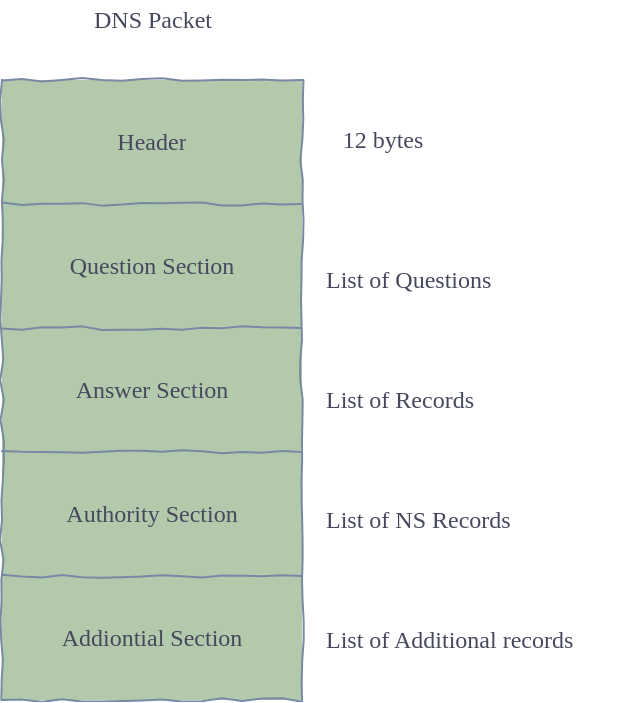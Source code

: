 <mxfile version="14.8.1" type="github" pages="12">
  <diagram id="-TrO8R4JTuIZQbB_k3LD" name="dns packet">
    <mxGraphModel dx="1064" dy="582" grid="1" gridSize="10" guides="1" tooltips="1" connect="1" arrows="1" fold="1" page="1" pageScale="1" pageWidth="827" pageHeight="1169" math="0" shadow="0">
      <root>
        <mxCell id="0" />
        <mxCell id="1" parent="0" />
        <mxCell id="cxt5U_e19xRPHu2T1gp0-1" value="" style="shape=table;startSize=0;container=1;collapsible=0;childLayout=tableLayout;fillColor=#B2C9AB;strokeColor=#788AA3;fontColor=#46495D;comic=1;fontFamily=Comic Sans MS;" vertex="1" parent="1">
          <mxGeometry x="380" y="230" width="150" height="310" as="geometry" />
        </mxCell>
        <mxCell id="cxt5U_e19xRPHu2T1gp0-2" value="" style="shape=partialRectangle;collapsible=0;dropTarget=0;pointerEvents=0;fillColor=none;top=0;left=0;bottom=0;right=0;points=[[0,0.5],[1,0.5]];portConstraint=eastwest;strokeColor=#788AA3;fontColor=#46495D;fontFamily=Comic Sans MS;" vertex="1" parent="cxt5U_e19xRPHu2T1gp0-1">
          <mxGeometry width="150" height="62" as="geometry" />
        </mxCell>
        <mxCell id="cxt5U_e19xRPHu2T1gp0-3" value="Header" style="shape=partialRectangle;html=1;whiteSpace=wrap;connectable=0;overflow=hidden;fillColor=none;top=0;left=0;bottom=0;right=0;strokeColor=#788AA3;fontColor=#46495D;fontFamily=Comic Sans MS;" vertex="1" parent="cxt5U_e19xRPHu2T1gp0-2">
          <mxGeometry width="150" height="62" as="geometry" />
        </mxCell>
        <mxCell id="cxt5U_e19xRPHu2T1gp0-4" value="" style="shape=partialRectangle;collapsible=0;dropTarget=0;pointerEvents=0;fillColor=none;top=0;left=0;bottom=0;right=0;points=[[0,0.5],[1,0.5]];portConstraint=eastwest;strokeColor=#788AA3;fontColor=#46495D;fontFamily=Comic Sans MS;" vertex="1" parent="cxt5U_e19xRPHu2T1gp0-1">
          <mxGeometry y="62" width="150" height="62" as="geometry" />
        </mxCell>
        <mxCell id="cxt5U_e19xRPHu2T1gp0-5" value="Question Section" style="shape=partialRectangle;html=1;whiteSpace=wrap;connectable=0;overflow=hidden;fillColor=none;top=0;left=0;bottom=0;right=0;strokeColor=#788AA3;fontColor=#46495D;fontFamily=Comic Sans MS;" vertex="1" parent="cxt5U_e19xRPHu2T1gp0-4">
          <mxGeometry width="150" height="62" as="geometry" />
        </mxCell>
        <mxCell id="cxt5U_e19xRPHu2T1gp0-6" value="" style="shape=partialRectangle;collapsible=0;dropTarget=0;pointerEvents=0;fillColor=none;top=0;left=0;bottom=0;right=0;points=[[0,0.5],[1,0.5]];portConstraint=eastwest;strokeColor=#788AA3;fontColor=#46495D;fontFamily=Comic Sans MS;" vertex="1" parent="cxt5U_e19xRPHu2T1gp0-1">
          <mxGeometry y="124" width="150" height="62" as="geometry" />
        </mxCell>
        <mxCell id="cxt5U_e19xRPHu2T1gp0-7" value="Answer Section" style="shape=partialRectangle;html=1;whiteSpace=wrap;connectable=0;overflow=hidden;fillColor=none;top=0;left=0;bottom=0;right=0;strokeColor=#788AA3;fontColor=#46495D;fontFamily=Comic Sans MS;" vertex="1" parent="cxt5U_e19xRPHu2T1gp0-6">
          <mxGeometry width="150" height="62" as="geometry" />
        </mxCell>
        <mxCell id="cxt5U_e19xRPHu2T1gp0-8" value="" style="shape=partialRectangle;collapsible=0;dropTarget=0;pointerEvents=0;fillColor=none;top=0;left=0;bottom=0;right=0;points=[[0,0.5],[1,0.5]];portConstraint=eastwest;strokeColor=#788AA3;fontColor=#46495D;fontFamily=Comic Sans MS;" vertex="1" parent="cxt5U_e19xRPHu2T1gp0-1">
          <mxGeometry y="186" width="150" height="62" as="geometry" />
        </mxCell>
        <mxCell id="cxt5U_e19xRPHu2T1gp0-9" value="Authority Section" style="shape=partialRectangle;html=1;whiteSpace=wrap;connectable=0;overflow=hidden;fillColor=none;top=0;left=0;bottom=0;right=0;strokeColor=#788AA3;fontColor=#46495D;fontFamily=Comic Sans MS;" vertex="1" parent="cxt5U_e19xRPHu2T1gp0-8">
          <mxGeometry width="150" height="62" as="geometry" />
        </mxCell>
        <mxCell id="cxt5U_e19xRPHu2T1gp0-10" value="" style="shape=partialRectangle;collapsible=0;dropTarget=0;pointerEvents=0;fillColor=none;top=0;left=0;bottom=0;right=0;points=[[0,0.5],[1,0.5]];portConstraint=eastwest;strokeColor=#788AA3;fontColor=#46495D;fontFamily=Comic Sans MS;" vertex="1" parent="cxt5U_e19xRPHu2T1gp0-1">
          <mxGeometry y="248" width="150" height="62" as="geometry" />
        </mxCell>
        <mxCell id="cxt5U_e19xRPHu2T1gp0-11" value="Addiontial Section" style="shape=partialRectangle;html=1;whiteSpace=wrap;connectable=0;overflow=hidden;fillColor=none;top=0;left=0;bottom=0;right=0;strokeColor=#788AA3;fontColor=#46495D;fontFamily=Comic Sans MS;" vertex="1" parent="cxt5U_e19xRPHu2T1gp0-10">
          <mxGeometry width="150" height="62" as="geometry" />
        </mxCell>
        <mxCell id="cxt5U_e19xRPHu2T1gp0-12" value="DNS Packet" style="text;html=1;align=center;verticalAlign=middle;resizable=0;points=[];autosize=1;strokeColor=none;fontColor=#46495D;fontFamily=Comic Sans MS;" vertex="1" parent="1">
          <mxGeometry x="415" y="190" width="80" height="20" as="geometry" />
        </mxCell>
        <mxCell id="cxt5U_e19xRPHu2T1gp0-13" value="12 bytes" style="text;html=1;align=center;verticalAlign=middle;resizable=0;points=[];autosize=1;strokeColor=none;fontFamily=Comic Sans MS;fontColor=#46495D;" vertex="1" parent="1">
          <mxGeometry x="540" y="250" width="60" height="20" as="geometry" />
        </mxCell>
        <mxCell id="cxt5U_e19xRPHu2T1gp0-14" value="List of Questions" style="text;html=1;align=left;verticalAlign=middle;resizable=0;points=[];autosize=1;strokeColor=none;fontFamily=Comic Sans MS;fontColor=#46495D;" vertex="1" parent="1">
          <mxGeometry x="540" y="320" width="110" height="20" as="geometry" />
        </mxCell>
        <mxCell id="cxt5U_e19xRPHu2T1gp0-15" value="List of Records" style="text;html=1;align=left;verticalAlign=middle;resizable=0;points=[];autosize=1;strokeColor=none;fontFamily=Comic Sans MS;fontColor=#46495D;" vertex="1" parent="1">
          <mxGeometry x="540" y="380" width="100" height="20" as="geometry" />
        </mxCell>
        <mxCell id="cxt5U_e19xRPHu2T1gp0-16" value="List of NS Records" style="text;html=1;align=left;verticalAlign=middle;resizable=0;points=[];autosize=1;strokeColor=none;fontFamily=Comic Sans MS;fontColor=#46495D;" vertex="1" parent="1">
          <mxGeometry x="540" y="440" width="120" height="20" as="geometry" />
        </mxCell>
        <mxCell id="cxt5U_e19xRPHu2T1gp0-17" value="List of Additional records" style="text;html=1;align=left;verticalAlign=middle;resizable=0;points=[];autosize=1;strokeColor=none;fontFamily=Comic Sans MS;fontColor=#46495D;" vertex="1" parent="1">
          <mxGeometry x="540" y="500" width="160" height="20" as="geometry" />
        </mxCell>
      </root>
    </mxGraphModel>
  </diagram>
  <diagram name="dns packet-1" id="1ktIR8fNLYP4f-q2esAq">
    <mxGraphModel dx="1064" dy="582" grid="1" gridSize="10" guides="1" tooltips="1" connect="1" arrows="1" fold="1" page="1" pageScale="1" pageWidth="827" pageHeight="1169" math="0" shadow="0">
      <root>
        <mxCell id="GeIsSBDGLFttaUj3dftf-0" />
        <mxCell id="GeIsSBDGLFttaUj3dftf-1" parent="GeIsSBDGLFttaUj3dftf-0" />
        <mxCell id="GeIsSBDGLFttaUj3dftf-2" value="" style="shape=table;startSize=0;container=1;collapsible=0;childLayout=tableLayout;fillColor=#B2C9AB;strokeColor=#788AA3;fontColor=#46495D;comic=1;fontFamily=Comic Sans MS;" vertex="1" parent="GeIsSBDGLFttaUj3dftf-1">
          <mxGeometry x="380" y="230" width="150" height="310" as="geometry" />
        </mxCell>
        <mxCell id="GeIsSBDGLFttaUj3dftf-3" value="" style="shape=partialRectangle;collapsible=0;dropTarget=0;pointerEvents=0;fillColor=none;top=0;left=0;bottom=0;right=0;points=[[0,0.5],[1,0.5]];portConstraint=eastwest;strokeColor=#788AA3;fontColor=#46495D;fontFamily=Comic Sans MS;" vertex="1" parent="GeIsSBDGLFttaUj3dftf-2">
          <mxGeometry width="150" height="62" as="geometry" />
        </mxCell>
        <mxCell id="GeIsSBDGLFttaUj3dftf-4" value="Header" style="shape=partialRectangle;html=1;whiteSpace=wrap;connectable=0;overflow=hidden;fillColor=none;top=0;left=0;bottom=0;right=0;strokeColor=#788AA3;fontColor=#46495D;fontFamily=Comic Sans MS;" vertex="1" parent="GeIsSBDGLFttaUj3dftf-3">
          <mxGeometry width="150" height="62" as="geometry" />
        </mxCell>
        <mxCell id="GeIsSBDGLFttaUj3dftf-5" value="" style="shape=partialRectangle;collapsible=0;dropTarget=0;pointerEvents=0;fillColor=none;top=0;left=0;bottom=0;right=0;points=[[0,0.5],[1,0.5]];portConstraint=eastwest;strokeColor=#788AA3;fontColor=#46495D;fontFamily=Comic Sans MS;" vertex="1" parent="GeIsSBDGLFttaUj3dftf-2">
          <mxGeometry y="62" width="150" height="62" as="geometry" />
        </mxCell>
        <mxCell id="GeIsSBDGLFttaUj3dftf-6" value="domain+type+class&lt;br&gt;domain+type+class&lt;br&gt;..." style="shape=partialRectangle;html=1;whiteSpace=wrap;connectable=0;overflow=hidden;fillColor=none;top=0;left=0;bottom=0;right=0;strokeColor=#788AA3;fontColor=#46495D;fontFamily=Comic Sans MS;" vertex="1" parent="GeIsSBDGLFttaUj3dftf-5">
          <mxGeometry width="150" height="62" as="geometry" />
        </mxCell>
        <mxCell id="GeIsSBDGLFttaUj3dftf-7" value="" style="shape=partialRectangle;collapsible=0;dropTarget=0;pointerEvents=0;fillColor=none;top=0;left=0;bottom=0;right=0;points=[[0,0.5],[1,0.5]];portConstraint=eastwest;strokeColor=#788AA3;fontColor=#46495D;fontFamily=Comic Sans MS;" vertex="1" parent="GeIsSBDGLFttaUj3dftf-2">
          <mxGeometry y="124" width="150" height="62" as="geometry" />
        </mxCell>
        <mxCell id="GeIsSBDGLFttaUj3dftf-8" value="Answer Section" style="shape=partialRectangle;html=1;whiteSpace=wrap;connectable=0;overflow=hidden;fillColor=none;top=0;left=0;bottom=0;right=0;strokeColor=#788AA3;fontColor=#46495D;fontFamily=Comic Sans MS;" vertex="1" parent="GeIsSBDGLFttaUj3dftf-7">
          <mxGeometry width="150" height="62" as="geometry" />
        </mxCell>
        <mxCell id="GeIsSBDGLFttaUj3dftf-9" value="" style="shape=partialRectangle;collapsible=0;dropTarget=0;pointerEvents=0;fillColor=none;top=0;left=0;bottom=0;right=0;points=[[0,0.5],[1,0.5]];portConstraint=eastwest;strokeColor=#788AA3;fontColor=#46495D;fontFamily=Comic Sans MS;" vertex="1" parent="GeIsSBDGLFttaUj3dftf-2">
          <mxGeometry y="186" width="150" height="62" as="geometry" />
        </mxCell>
        <mxCell id="GeIsSBDGLFttaUj3dftf-10" value="Authority Section" style="shape=partialRectangle;html=1;whiteSpace=wrap;connectable=0;overflow=hidden;fillColor=none;top=0;left=0;bottom=0;right=0;strokeColor=#788AA3;fontColor=#46495D;fontFamily=Comic Sans MS;" vertex="1" parent="GeIsSBDGLFttaUj3dftf-9">
          <mxGeometry width="150" height="62" as="geometry" />
        </mxCell>
        <mxCell id="GeIsSBDGLFttaUj3dftf-11" value="" style="shape=partialRectangle;collapsible=0;dropTarget=0;pointerEvents=0;fillColor=none;top=0;left=0;bottom=0;right=0;points=[[0,0.5],[1,0.5]];portConstraint=eastwest;strokeColor=#788AA3;fontColor=#46495D;fontFamily=Comic Sans MS;" vertex="1" parent="GeIsSBDGLFttaUj3dftf-2">
          <mxGeometry y="248" width="150" height="62" as="geometry" />
        </mxCell>
        <mxCell id="GeIsSBDGLFttaUj3dftf-12" value="Addiontial Section" style="shape=partialRectangle;html=1;whiteSpace=wrap;connectable=0;overflow=hidden;fillColor=none;top=0;left=0;bottom=0;right=0;strokeColor=#788AA3;fontColor=#46495D;fontFamily=Comic Sans MS;" vertex="1" parent="GeIsSBDGLFttaUj3dftf-11">
          <mxGeometry width="150" height="62" as="geometry" />
        </mxCell>
        <mxCell id="GeIsSBDGLFttaUj3dftf-13" value="DNS Packet" style="text;html=1;align=center;verticalAlign=middle;resizable=0;points=[];autosize=1;strokeColor=none;fontColor=#46495D;fontFamily=Comic Sans MS;" vertex="1" parent="GeIsSBDGLFttaUj3dftf-1">
          <mxGeometry x="415" y="190" width="80" height="20" as="geometry" />
        </mxCell>
        <mxCell id="GeIsSBDGLFttaUj3dftf-14" value="12 bytes" style="text;html=1;align=center;verticalAlign=middle;resizable=0;points=[];autosize=1;strokeColor=none;fontFamily=Comic Sans MS;fontColor=#46495D;" vertex="1" parent="GeIsSBDGLFttaUj3dftf-1">
          <mxGeometry x="540" y="250" width="60" height="20" as="geometry" />
        </mxCell>
        <mxCell id="GeIsSBDGLFttaUj3dftf-15" value="List of Questions" style="text;html=1;align=left;verticalAlign=middle;resizable=0;points=[];autosize=1;strokeColor=none;fontFamily=Comic Sans MS;fontColor=#46495D;" vertex="1" parent="GeIsSBDGLFttaUj3dftf-1">
          <mxGeometry x="540" y="320" width="110" height="20" as="geometry" />
        </mxCell>
        <mxCell id="GeIsSBDGLFttaUj3dftf-16" value="List of Records" style="text;html=1;align=left;verticalAlign=middle;resizable=0;points=[];autosize=1;strokeColor=none;fontFamily=Comic Sans MS;fontColor=#46495D;" vertex="1" parent="GeIsSBDGLFttaUj3dftf-1">
          <mxGeometry x="540" y="380" width="100" height="20" as="geometry" />
        </mxCell>
        <mxCell id="GeIsSBDGLFttaUj3dftf-17" value="List of NS Records" style="text;html=1;align=left;verticalAlign=middle;resizable=0;points=[];autosize=1;strokeColor=none;fontFamily=Comic Sans MS;fontColor=#46495D;" vertex="1" parent="GeIsSBDGLFttaUj3dftf-1">
          <mxGeometry x="540" y="440" width="120" height="20" as="geometry" />
        </mxCell>
        <mxCell id="GeIsSBDGLFttaUj3dftf-18" value="List of Additional records" style="text;html=1;align=left;verticalAlign=middle;resizable=0;points=[];autosize=1;strokeColor=none;fontFamily=Comic Sans MS;fontColor=#46495D;" vertex="1" parent="GeIsSBDGLFttaUj3dftf-1">
          <mxGeometry x="540" y="500" width="160" height="20" as="geometry" />
        </mxCell>
      </root>
    </mxGraphModel>
  </diagram>
  <diagram id="YFjdKbUosdhy_a5l-5SZ" name="dns-header">
    <mxGraphModel dx="1891" dy="582" grid="1" gridSize="10" guides="1" tooltips="1" connect="1" arrows="1" fold="1" page="1" pageScale="1" pageWidth="827" pageHeight="1169" math="0" shadow="0">
      <root>
        <mxCell id="0FiOI4otbRpU0oWNKOmq-0" />
        <mxCell id="0FiOI4otbRpU0oWNKOmq-1" parent="0FiOI4otbRpU0oWNKOmq-0" />
        <mxCell id="0FiOI4otbRpU0oWNKOmq-2" value="" style="shape=table;startSize=0;container=1;collapsible=0;childLayout=tableLayout;comic=1;fillColor=#B2C9AB;strokeColor=#788AA3;fontColor=#46495D;fontFamily=Comic Sans MS;" vertex="1" parent="0FiOI4otbRpU0oWNKOmq-1">
          <mxGeometry x="-10" y="310" width="910" height="40" as="geometry" />
        </mxCell>
        <mxCell id="0FiOI4otbRpU0oWNKOmq-3" value="" style="shape=partialRectangle;collapsible=0;dropTarget=0;pointerEvents=0;fillColor=none;top=0;left=0;bottom=0;right=0;points=[[0,0.5],[1,0.5]];portConstraint=eastwest;strokeColor=#788AA3;fontColor=#46495D;fontFamily=Comic Sans MS;" vertex="1" parent="0FiOI4otbRpU0oWNKOmq-2">
          <mxGeometry width="910" height="40" as="geometry" />
        </mxCell>
        <mxCell id="0FiOI4otbRpU0oWNKOmq-4" value="ID" style="shape=partialRectangle;html=1;whiteSpace=wrap;connectable=0;overflow=hidden;fillColor=none;top=0;left=0;bottom=0;right=0;strokeColor=#788AA3;fontColor=#46495D;fontFamily=Comic Sans MS;" vertex="1" parent="0FiOI4otbRpU0oWNKOmq-3">
          <mxGeometry width="65" height="40" as="geometry" />
        </mxCell>
        <mxCell id="0FiOI4otbRpU0oWNKOmq-5" value="QR" style="shape=partialRectangle;html=1;whiteSpace=wrap;connectable=0;overflow=hidden;fillColor=none;top=0;left=0;bottom=0;right=0;strokeColor=#788AA3;fontColor=#46495D;fontFamily=Comic Sans MS;" vertex="1" parent="0FiOI4otbRpU0oWNKOmq-3">
          <mxGeometry x="65" width="64" height="40" as="geometry" />
        </mxCell>
        <mxCell id="0FiOI4otbRpU0oWNKOmq-6" value="OPCODE" style="shape=partialRectangle;html=1;whiteSpace=wrap;connectable=0;overflow=hidden;fillColor=none;top=0;left=0;bottom=0;right=0;strokeColor=#788AA3;fontColor=#46495D;fontFamily=Comic Sans MS;" vertex="1" parent="0FiOI4otbRpU0oWNKOmq-3">
          <mxGeometry x="129" width="65" height="40" as="geometry" />
        </mxCell>
        <mxCell id="0FiOI4otbRpU0oWNKOmq-7" value="AA" style="shape=partialRectangle;html=1;whiteSpace=wrap;connectable=0;overflow=hidden;fillColor=none;top=0;left=0;bottom=0;right=0;strokeColor=#788AA3;fontColor=#46495D;fontFamily=Comic Sans MS;" vertex="1" parent="0FiOI4otbRpU0oWNKOmq-3">
          <mxGeometry x="194" width="64" height="40" as="geometry" />
        </mxCell>
        <mxCell id="0FiOI4otbRpU0oWNKOmq-8" value="TC" style="shape=partialRectangle;html=1;whiteSpace=wrap;connectable=0;overflow=hidden;fillColor=none;top=0;left=0;bottom=0;right=0;strokeColor=#788AA3;fontColor=#46495D;fontFamily=Comic Sans MS;" vertex="1" parent="0FiOI4otbRpU0oWNKOmq-3">
          <mxGeometry x="258" width="65" height="40" as="geometry" />
        </mxCell>
        <mxCell id="0FiOI4otbRpU0oWNKOmq-9" value="RD" style="shape=partialRectangle;html=1;whiteSpace=wrap;connectable=0;overflow=hidden;fillColor=none;top=0;left=0;bottom=0;right=0;strokeColor=#788AA3;fontColor=#46495D;fontFamily=Comic Sans MS;" vertex="1" parent="0FiOI4otbRpU0oWNKOmq-3">
          <mxGeometry x="323" width="65" height="40" as="geometry" />
        </mxCell>
        <mxCell id="0FiOI4otbRpU0oWNKOmq-10" value="RA" style="shape=partialRectangle;html=1;whiteSpace=wrap;connectable=0;overflow=hidden;fillColor=none;top=0;left=0;bottom=0;right=0;strokeColor=#788AA3;fontColor=#46495D;fontFamily=Comic Sans MS;" vertex="1" parent="0FiOI4otbRpU0oWNKOmq-3">
          <mxGeometry x="388" width="64" height="40" as="geometry" />
        </mxCell>
        <mxCell id="0FiOI4otbRpU0oWNKOmq-11" value="Z" style="shape=partialRectangle;html=1;whiteSpace=wrap;connectable=0;overflow=hidden;fillColor=none;top=0;left=0;bottom=0;right=0;strokeColor=#788AA3;fontColor=#46495D;fontFamily=Comic Sans MS;" vertex="1" parent="0FiOI4otbRpU0oWNKOmq-3">
          <mxGeometry x="452" width="65" height="40" as="geometry" />
        </mxCell>
        <mxCell id="0FiOI4otbRpU0oWNKOmq-12" value="RCODE" style="shape=partialRectangle;html=1;whiteSpace=wrap;connectable=0;overflow=hidden;fillColor=none;top=0;left=0;bottom=0;right=0;strokeColor=#788AA3;fontColor=#46495D;fontFamily=Comic Sans MS;" vertex="1" parent="0FiOI4otbRpU0oWNKOmq-3">
          <mxGeometry x="517" width="65" height="40" as="geometry" />
        </mxCell>
        <mxCell id="0FiOI4otbRpU0oWNKOmq-13" value="QCOUNT" style="shape=partialRectangle;html=1;whiteSpace=wrap;connectable=0;overflow=hidden;fillColor=none;top=0;left=0;bottom=0;right=0;strokeColor=#788AA3;fontColor=#46495D;fontFamily=Comic Sans MS;" vertex="1" parent="0FiOI4otbRpU0oWNKOmq-3">
          <mxGeometry x="582" width="64" height="40" as="geometry" />
        </mxCell>
        <mxCell id="0FiOI4otbRpU0oWNKOmq-14" value="ANCOUNT" style="shape=partialRectangle;html=1;whiteSpace=wrap;connectable=0;overflow=hidden;fillColor=none;top=0;left=0;bottom=0;right=0;strokeColor=#788AA3;fontColor=#46495D;fontFamily=Comic Sans MS;" vertex="1" parent="0FiOI4otbRpU0oWNKOmq-3">
          <mxGeometry x="646" width="94" height="40" as="geometry" />
        </mxCell>
        <mxCell id="0FiOI4otbRpU0oWNKOmq-15" value="NSCOUNT" style="shape=partialRectangle;html=1;whiteSpace=wrap;connectable=0;overflow=hidden;fillColor=none;top=0;left=0;bottom=0;right=0;strokeColor=#788AA3;fontColor=#46495D;fontFamily=Comic Sans MS;" vertex="1" parent="0FiOI4otbRpU0oWNKOmq-3">
          <mxGeometry x="740" width="80" height="40" as="geometry" />
        </mxCell>
        <mxCell id="0FiOI4otbRpU0oWNKOmq-16" value="ARCOUNT" style="shape=partialRectangle;html=1;whiteSpace=wrap;connectable=0;overflow=hidden;fillColor=none;top=0;left=0;bottom=0;right=0;strokeColor=#788AA3;fontColor=#46495D;fontFamily=Comic Sans MS;" vertex="1" parent="0FiOI4otbRpU0oWNKOmq-3">
          <mxGeometry x="820" width="90" height="40" as="geometry" />
        </mxCell>
        <mxCell id="0FiOI4otbRpU0oWNKOmq-18" value="DNS Header" style="text;html=1;align=center;verticalAlign=middle;resizable=0;points=[];autosize=1;strokeColor=none;fontColor=#46495D;fontFamily=Comic Sans MS;" vertex="1" parent="0FiOI4otbRpU0oWNKOmq-1">
          <mxGeometry x="400" y="270" width="90" height="20" as="geometry" />
        </mxCell>
        <mxCell id="0FiOI4otbRpU0oWNKOmq-20" value="16 bits" style="text;html=1;align=center;verticalAlign=middle;resizable=0;points=[];autosize=1;strokeColor=none;fontFamily=Comic Sans MS;fontColor=#46495D;" vertex="1" parent="0FiOI4otbRpU0oWNKOmq-1">
          <mxGeometry x="-5" y="360" width="50" height="20" as="geometry" />
        </mxCell>
        <mxCell id="0FiOI4otbRpU0oWNKOmq-21" value="1" style="text;html=1;align=center;verticalAlign=middle;resizable=0;points=[];autosize=1;strokeColor=none;fontFamily=Comic Sans MS;fontColor=#46495D;" vertex="1" parent="0FiOI4otbRpU0oWNKOmq-1">
          <mxGeometry x="80" y="360" width="20" height="20" as="geometry" />
        </mxCell>
        <mxCell id="0FiOI4otbRpU0oWNKOmq-22" value="1" style="text;html=1;align=center;verticalAlign=middle;resizable=0;points=[];autosize=1;strokeColor=none;fontFamily=Comic Sans MS;fontColor=#46495D;" vertex="1" parent="0FiOI4otbRpU0oWNKOmq-1">
          <mxGeometry x="145" y="360" width="20" height="20" as="geometry" />
        </mxCell>
        <mxCell id="0FiOI4otbRpU0oWNKOmq-23" value="1" style="text;html=1;align=center;verticalAlign=middle;resizable=0;points=[];autosize=1;strokeColor=none;fontFamily=Comic Sans MS;fontColor=#46495D;" vertex="1" parent="0FiOI4otbRpU0oWNKOmq-1">
          <mxGeometry x="210" y="360" width="20" height="20" as="geometry" />
        </mxCell>
        <mxCell id="0FiOI4otbRpU0oWNKOmq-24" value="1" style="text;html=1;align=center;verticalAlign=middle;resizable=0;points=[];autosize=1;strokeColor=none;fontFamily=Comic Sans MS;fontColor=#46495D;" vertex="1" parent="0FiOI4otbRpU0oWNKOmq-1">
          <mxGeometry x="270" y="360" width="20" height="20" as="geometry" />
        </mxCell>
        <mxCell id="0FiOI4otbRpU0oWNKOmq-25" value="1" style="text;html=1;align=center;verticalAlign=middle;resizable=0;points=[];autosize=1;strokeColor=none;fontFamily=Comic Sans MS;fontColor=#46495D;" vertex="1" parent="0FiOI4otbRpU0oWNKOmq-1">
          <mxGeometry x="330" y="360" width="20" height="20" as="geometry" />
        </mxCell>
        <mxCell id="0FiOI4otbRpU0oWNKOmq-26" value="1" style="text;html=1;align=center;verticalAlign=middle;resizable=0;points=[];autosize=1;strokeColor=none;fontFamily=Comic Sans MS;fontColor=#46495D;" vertex="1" parent="0FiOI4otbRpU0oWNKOmq-1">
          <mxGeometry x="400" y="360" width="20" height="20" as="geometry" />
        </mxCell>
        <mxCell id="0FiOI4otbRpU0oWNKOmq-27" value="3" style="text;html=1;align=center;verticalAlign=middle;resizable=0;points=[];autosize=1;strokeColor=none;fontFamily=Comic Sans MS;fontColor=#46495D;" vertex="1" parent="0FiOI4otbRpU0oWNKOmq-1">
          <mxGeometry x="470" y="360" width="20" height="20" as="geometry" />
        </mxCell>
        <mxCell id="0FiOI4otbRpU0oWNKOmq-28" value="4" style="text;html=1;align=center;verticalAlign=middle;resizable=0;points=[];autosize=1;strokeColor=none;fontFamily=Comic Sans MS;fontColor=#46495D;" vertex="1" parent="0FiOI4otbRpU0oWNKOmq-1">
          <mxGeometry x="530" y="360" width="20" height="20" as="geometry" />
        </mxCell>
        <mxCell id="0FiOI4otbRpU0oWNKOmq-29" value="16" style="text;html=1;align=center;verticalAlign=middle;resizable=0;points=[];autosize=1;strokeColor=none;fontFamily=Comic Sans MS;fontColor=#46495D;" vertex="1" parent="0FiOI4otbRpU0oWNKOmq-1">
          <mxGeometry x="585" y="360" width="30" height="20" as="geometry" />
        </mxCell>
        <mxCell id="0FiOI4otbRpU0oWNKOmq-30" value="16" style="text;html=1;align=center;verticalAlign=middle;resizable=0;points=[];autosize=1;strokeColor=none;fontFamily=Comic Sans MS;fontColor=#46495D;" vertex="1" parent="0FiOI4otbRpU0oWNKOmq-1">
          <mxGeometry x="675" y="360" width="30" height="20" as="geometry" />
        </mxCell>
        <mxCell id="0FiOI4otbRpU0oWNKOmq-31" value="16" style="text;html=1;align=center;verticalAlign=middle;resizable=0;points=[];autosize=1;strokeColor=none;fontFamily=Comic Sans MS;fontColor=#46495D;" vertex="1" parent="0FiOI4otbRpU0oWNKOmq-1">
          <mxGeometry x="760" y="360" width="30" height="20" as="geometry" />
        </mxCell>
        <mxCell id="0FiOI4otbRpU0oWNKOmq-32" value="16" style="text;html=1;align=center;verticalAlign=middle;resizable=0;points=[];autosize=1;strokeColor=none;fontFamily=Comic Sans MS;fontColor=#46495D;" vertex="1" parent="0FiOI4otbRpU0oWNKOmq-1">
          <mxGeometry x="840" y="360" width="30" height="20" as="geometry" />
        </mxCell>
        <mxCell id="0FiOI4otbRpU0oWNKOmq-33" value="" style="shape=curlyBracket;whiteSpace=wrap;html=1;rounded=1;flipH=1;sketch=0;fontFamily=Comic Sans MS;fontColor=#46495D;strokeColor=#788AA3;fillColor=#B2C9AB;direction=north;" vertex="1" parent="0FiOI4otbRpU0oWNKOmq-1">
          <mxGeometry x="-10" y="393" width="910" height="20" as="geometry" />
        </mxCell>
        <mxCell id="0FiOI4otbRpU0oWNKOmq-34" value="12 bytes" style="text;html=1;align=center;verticalAlign=middle;resizable=0;points=[];autosize=1;strokeColor=none;fontFamily=Comic Sans MS;fontColor=#46495D;" vertex="1" parent="0FiOI4otbRpU0oWNKOmq-1">
          <mxGeometry x="415" y="420" width="60" height="20" as="geometry" />
        </mxCell>
      </root>
    </mxGraphModel>
  </diagram>
  <diagram name="dns-header-req-example" id="_XU6FUjldbCyAEGPGqGi">
    <mxGraphModel dx="1891" dy="639" grid="1" gridSize="10" guides="1" tooltips="1" connect="1" arrows="1" fold="1" page="1" pageScale="1" pageWidth="827" pageHeight="1169" math="0" shadow="0">
      <root>
        <mxCell id="N1s5_SRm0Bp0A8qLuIWa-0" />
        <mxCell id="N1s5_SRm0Bp0A8qLuIWa-1" parent="N1s5_SRm0Bp0A8qLuIWa-0" />
        <mxCell id="N1s5_SRm0Bp0A8qLuIWa-2" value="" style="shape=table;startSize=0;container=1;collapsible=0;childLayout=tableLayout;comic=1;fillColor=#B2C9AB;strokeColor=#788AA3;fontColor=#46495D;fontFamily=Comic Sans MS;" vertex="1" parent="N1s5_SRm0Bp0A8qLuIWa-1">
          <mxGeometry x="285" y="370" width="65" height="40" as="geometry" />
        </mxCell>
        <mxCell id="N1s5_SRm0Bp0A8qLuIWa-3" value="" style="shape=partialRectangle;collapsible=0;dropTarget=0;pointerEvents=0;fillColor=none;top=0;left=0;bottom=0;right=0;points=[[0,0.5],[1,0.5]];portConstraint=eastwest;strokeColor=#788AA3;fontColor=#46495D;fontFamily=Comic Sans MS;" vertex="1" parent="N1s5_SRm0Bp0A8qLuIWa-2">
          <mxGeometry width="65" height="40" as="geometry" />
        </mxCell>
        <mxCell id="N1s5_SRm0Bp0A8qLuIWa-4" value="0x1959" style="shape=partialRectangle;html=1;whiteSpace=wrap;connectable=0;overflow=hidden;fillColor=none;top=0;left=0;bottom=0;right=0;strokeColor=#788AA3;fontColor=#46495D;fontFamily=Comic Sans MS;" vertex="1" parent="N1s5_SRm0Bp0A8qLuIWa-3">
          <mxGeometry width="65" height="40" as="geometry" />
        </mxCell>
        <mxCell id="N1s5_SRm0Bp0A8qLuIWa-17" value="DNS Query Header" style="text;html=1;align=center;verticalAlign=middle;resizable=0;points=[];autosize=1;strokeColor=none;fontColor=#46495D;fontFamily=Comic Sans MS;" vertex="1" parent="N1s5_SRm0Bp0A8qLuIWa-1">
          <mxGeometry x="252.5" y="310" width="130" height="20" as="geometry" />
        </mxCell>
        <mxCell id="N1s5_SRm0Bp0A8qLuIWa-18" value="ID" style="text;html=1;align=center;verticalAlign=middle;resizable=0;points=[];autosize=1;strokeColor=none;fontFamily=Comic Sans MS;fontColor=#46495D;" vertex="1" parent="N1s5_SRm0Bp0A8qLuIWa-1">
          <mxGeometry x="302.5" y="420" width="30" height="20" as="geometry" />
        </mxCell>
        <mxCell id="N1s5_SRm0Bp0A8qLuIWa-48" value="" style="shape=table;startSize=0;container=1;collapsible=0;childLayout=tableLayout;comic=1;fontFamily=Comic Sans MS;fillColor=#B2C9AB;strokeColor=#788AA3;fontColor=#46495D;" vertex="1" parent="N1s5_SRm0Bp0A8qLuIWa-1">
          <mxGeometry x="-90" y="500" width="830" height="40" as="geometry" />
        </mxCell>
        <mxCell id="N1s5_SRm0Bp0A8qLuIWa-49" value="" style="shape=partialRectangle;collapsible=0;dropTarget=0;pointerEvents=0;fillColor=none;top=0;left=0;bottom=0;right=0;points=[[0,0.5],[1,0.5]];portConstraint=eastwest;strokeColor=#788AA3;fontColor=#46495D;fontFamily=Comic Sans MS;" vertex="1" parent="N1s5_SRm0Bp0A8qLuIWa-48">
          <mxGeometry width="830" height="40" as="geometry" />
        </mxCell>
        <mxCell id="N1s5_SRm0Bp0A8qLuIWa-50" value="0" style="shape=partialRectangle;html=1;whiteSpace=wrap;connectable=0;overflow=hidden;fillColor=none;top=0;left=0;bottom=0;right=0;strokeColor=#788AA3;fontColor=#46495D;fontFamily=Comic Sans MS;" vertex="1" parent="N1s5_SRm0Bp0A8qLuIWa-49">
          <mxGeometry width="52" height="40" as="geometry" />
        </mxCell>
        <mxCell id="N1s5_SRm0Bp0A8qLuIWa-51" value="0" style="shape=partialRectangle;html=1;whiteSpace=wrap;connectable=0;overflow=hidden;fillColor=none;top=0;left=0;bottom=0;right=0;strokeColor=#788AA3;fontColor=#46495D;fontFamily=Comic Sans MS;" vertex="1" parent="N1s5_SRm0Bp0A8qLuIWa-49">
          <mxGeometry x="52" width="52" height="40" as="geometry" />
        </mxCell>
        <mxCell id="N1s5_SRm0Bp0A8qLuIWa-52" value="0" style="shape=partialRectangle;html=1;whiteSpace=wrap;connectable=0;overflow=hidden;fillColor=none;top=0;left=0;bottom=0;right=0;strokeColor=#788AA3;fontColor=#46495D;fontFamily=Comic Sans MS;" vertex="1" parent="N1s5_SRm0Bp0A8qLuIWa-49">
          <mxGeometry x="104" width="52" height="40" as="geometry" />
        </mxCell>
        <mxCell id="N1s5_SRm0Bp0A8qLuIWa-53" value="0" style="shape=partialRectangle;html=1;whiteSpace=wrap;connectable=0;overflow=hidden;fillColor=none;top=0;left=0;bottom=0;right=0;strokeColor=#788AA3;fontColor=#46495D;fontFamily=Comic Sans MS;" vertex="1" parent="N1s5_SRm0Bp0A8qLuIWa-49">
          <mxGeometry x="156" width="52" height="40" as="geometry" />
        </mxCell>
        <mxCell id="N1s5_SRm0Bp0A8qLuIWa-54" value="0" style="shape=partialRectangle;html=1;whiteSpace=wrap;connectable=0;overflow=hidden;fillColor=none;top=0;left=0;bottom=0;right=0;strokeColor=#788AA3;fontColor=#46495D;fontFamily=Comic Sans MS;" vertex="1" parent="N1s5_SRm0Bp0A8qLuIWa-49">
          <mxGeometry x="208" width="51" height="40" as="geometry" />
        </mxCell>
        <mxCell id="N1s5_SRm0Bp0A8qLuIWa-55" value="0" style="shape=partialRectangle;html=1;whiteSpace=wrap;connectable=0;overflow=hidden;fillColor=none;top=0;left=0;bottom=0;right=0;strokeColor=#788AA3;fontColor=#46495D;fontFamily=Comic Sans MS;" vertex="1" parent="N1s5_SRm0Bp0A8qLuIWa-49">
          <mxGeometry x="259" width="52" height="40" as="geometry" />
        </mxCell>
        <mxCell id="N1s5_SRm0Bp0A8qLuIWa-56" value="0" style="shape=partialRectangle;html=1;whiteSpace=wrap;connectable=0;overflow=hidden;fillColor=none;top=0;left=0;bottom=0;right=0;strokeColor=#788AA3;fontColor=#46495D;fontFamily=Comic Sans MS;" vertex="1" parent="N1s5_SRm0Bp0A8qLuIWa-49">
          <mxGeometry x="311" width="52" height="40" as="geometry" />
        </mxCell>
        <mxCell id="N1s5_SRm0Bp0A8qLuIWa-57" value="1" style="shape=partialRectangle;html=1;whiteSpace=wrap;connectable=0;overflow=hidden;fillColor=none;top=0;left=0;bottom=0;right=0;strokeColor=#788AA3;fontColor=#46495D;fontFamily=Comic Sans MS;" vertex="1" parent="N1s5_SRm0Bp0A8qLuIWa-49">
          <mxGeometry x="363" width="52" height="40" as="geometry" />
        </mxCell>
        <mxCell id="N1s5_SRm0Bp0A8qLuIWa-58" value="0" style="shape=partialRectangle;html=1;whiteSpace=wrap;connectable=0;overflow=hidden;fillColor=none;top=0;left=0;bottom=0;right=0;strokeColor=#788AA3;fontColor=#46495D;fontFamily=Comic Sans MS;" vertex="1" parent="N1s5_SRm0Bp0A8qLuIWa-49">
          <mxGeometry x="415" width="52" height="40" as="geometry" />
        </mxCell>
        <mxCell id="N1s5_SRm0Bp0A8qLuIWa-59" value="0" style="shape=partialRectangle;html=1;whiteSpace=wrap;connectable=0;overflow=hidden;fillColor=none;top=0;left=0;bottom=0;right=0;strokeColor=#788AA3;fontColor=#46495D;fontFamily=Comic Sans MS;" vertex="1" parent="N1s5_SRm0Bp0A8qLuIWa-49">
          <mxGeometry x="467" width="52" height="40" as="geometry" />
        </mxCell>
        <mxCell id="N1s5_SRm0Bp0A8qLuIWa-60" value="1" style="shape=partialRectangle;html=1;whiteSpace=wrap;connectable=0;overflow=hidden;fillColor=none;top=0;left=0;bottom=0;right=0;strokeColor=#788AA3;fontColor=#46495D;fontFamily=Comic Sans MS;" vertex="1" parent="N1s5_SRm0Bp0A8qLuIWa-49">
          <mxGeometry x="519" width="52" height="40" as="geometry" />
        </mxCell>
        <mxCell id="N1s5_SRm0Bp0A8qLuIWa-61" value="0" style="shape=partialRectangle;html=1;whiteSpace=wrap;connectable=0;overflow=hidden;fillColor=none;top=0;left=0;bottom=0;right=0;strokeColor=#788AA3;fontColor=#46495D;fontFamily=Comic Sans MS;" vertex="1" parent="N1s5_SRm0Bp0A8qLuIWa-49">
          <mxGeometry x="571" width="52" height="40" as="geometry" />
        </mxCell>
        <mxCell id="N1s5_SRm0Bp0A8qLuIWa-62" value="0" style="shape=partialRectangle;html=1;whiteSpace=wrap;connectable=0;overflow=hidden;fillColor=none;top=0;left=0;bottom=0;right=0;strokeColor=#788AA3;fontColor=#46495D;fontFamily=Comic Sans MS;" vertex="1" parent="N1s5_SRm0Bp0A8qLuIWa-49">
          <mxGeometry x="623" width="51" height="40" as="geometry" />
        </mxCell>
        <mxCell id="N1s5_SRm0Bp0A8qLuIWa-63" value="0" style="shape=partialRectangle;html=1;whiteSpace=wrap;connectable=0;overflow=hidden;fillColor=none;top=0;left=0;bottom=0;right=0;strokeColor=#788AA3;fontColor=#46495D;fontFamily=Comic Sans MS;" vertex="1" parent="N1s5_SRm0Bp0A8qLuIWa-49">
          <mxGeometry x="674" width="52" height="40" as="geometry" />
        </mxCell>
        <mxCell id="N1s5_SRm0Bp0A8qLuIWa-64" value="0" style="shape=partialRectangle;html=1;whiteSpace=wrap;connectable=0;overflow=hidden;fillColor=none;top=0;left=0;bottom=0;right=0;strokeColor=#788AA3;fontColor=#46495D;fontFamily=Comic Sans MS;" vertex="1" parent="N1s5_SRm0Bp0A8qLuIWa-49">
          <mxGeometry x="726" width="52" height="40" as="geometry" />
        </mxCell>
        <mxCell id="N1s5_SRm0Bp0A8qLuIWa-65" value="0" style="shape=partialRectangle;html=1;whiteSpace=wrap;connectable=0;overflow=hidden;fillColor=none;top=0;left=0;bottom=0;right=0;strokeColor=#788AA3;fontColor=#46495D;fontFamily=Comic Sans MS;" vertex="1" parent="N1s5_SRm0Bp0A8qLuIWa-49">
          <mxGeometry x="778" width="52" height="40" as="geometry" />
        </mxCell>
        <mxCell id="N1s5_SRm0Bp0A8qLuIWa-66" value="QR" style="text;html=1;align=center;verticalAlign=middle;resizable=0;points=[];autosize=1;strokeColor=none;fontFamily=Comic Sans MS;fontColor=#46495D;" vertex="1" parent="N1s5_SRm0Bp0A8qLuIWa-1">
          <mxGeometry x="-85" y="550" width="30" height="20" as="geometry" />
        </mxCell>
        <mxCell id="N1s5_SRm0Bp0A8qLuIWa-67" value="" style="shape=curlyBracket;whiteSpace=wrap;html=1;rounded=1;flipH=1;sketch=0;fontFamily=Comic Sans MS;fontColor=#46495D;strokeColor=#788AA3;fillColor=#B2C9AB;direction=north;" vertex="1" parent="N1s5_SRm0Bp0A8qLuIWa-1">
          <mxGeometry x="-40" y="550" width="210" height="20" as="geometry" />
        </mxCell>
        <mxCell id="N1s5_SRm0Bp0A8qLuIWa-68" value="OPCODE" style="text;html=1;align=center;verticalAlign=middle;resizable=0;points=[];autosize=1;strokeColor=none;fontFamily=Comic Sans MS;fontColor=#46495D;" vertex="1" parent="N1s5_SRm0Bp0A8qLuIWa-1">
          <mxGeometry x="40" y="584.5" width="60" height="20" as="geometry" />
        </mxCell>
        <mxCell id="N1s5_SRm0Bp0A8qLuIWa-69" value="AA" style="text;html=1;align=center;verticalAlign=middle;resizable=0;points=[];autosize=1;strokeColor=none;fontFamily=Comic Sans MS;fontColor=#46495D;" vertex="1" parent="N1s5_SRm0Bp0A8qLuIWa-1">
          <mxGeometry x="180" y="550" width="30" height="20" as="geometry" />
        </mxCell>
        <mxCell id="N1s5_SRm0Bp0A8qLuIWa-70" value="TC" style="text;html=1;align=center;verticalAlign=middle;resizable=0;points=[];autosize=1;strokeColor=none;fontFamily=Comic Sans MS;fontColor=#46495D;" vertex="1" parent="N1s5_SRm0Bp0A8qLuIWa-1">
          <mxGeometry x="230" y="550" width="30" height="20" as="geometry" />
        </mxCell>
        <mxCell id="N1s5_SRm0Bp0A8qLuIWa-71" value="RD" style="text;html=1;align=center;verticalAlign=middle;resizable=0;points=[];autosize=1;strokeColor=none;fontFamily=Comic Sans MS;fontColor=#46495D;" vertex="1" parent="N1s5_SRm0Bp0A8qLuIWa-1">
          <mxGeometry x="285" y="550" width="30" height="20" as="geometry" />
        </mxCell>
        <mxCell id="N1s5_SRm0Bp0A8qLuIWa-72" value="RA" style="text;html=1;align=center;verticalAlign=middle;resizable=0;points=[];autosize=1;strokeColor=none;fontFamily=Comic Sans MS;fontColor=#46495D;" vertex="1" parent="N1s5_SRm0Bp0A8qLuIWa-1">
          <mxGeometry x="335" y="550" width="30" height="20" as="geometry" />
        </mxCell>
        <mxCell id="N1s5_SRm0Bp0A8qLuIWa-73" value="" style="shape=curlyBracket;whiteSpace=wrap;html=1;rounded=1;flipH=1;sketch=0;fontFamily=Comic Sans MS;fontColor=#46495D;strokeColor=#788AA3;fillColor=#B2C9AB;direction=north;" vertex="1" parent="N1s5_SRm0Bp0A8qLuIWa-1">
          <mxGeometry x="378" y="550" width="155" height="20" as="geometry" />
        </mxCell>
        <mxCell id="N1s5_SRm0Bp0A8qLuIWa-74" value="Z" style="text;html=1;align=center;verticalAlign=middle;resizable=0;points=[];autosize=1;strokeColor=none;fontFamily=Comic Sans MS;fontColor=#46495D;" vertex="1" parent="N1s5_SRm0Bp0A8qLuIWa-1">
          <mxGeometry x="445.5" y="584.5" width="20" height="20" as="geometry" />
        </mxCell>
        <mxCell id="N1s5_SRm0Bp0A8qLuIWa-75" value="" style="shape=curlyBracket;whiteSpace=wrap;html=1;rounded=1;flipH=1;sketch=0;fontFamily=Comic Sans MS;fontColor=#46495D;strokeColor=#788AA3;fillColor=#B2C9AB;direction=north;" vertex="1" parent="N1s5_SRm0Bp0A8qLuIWa-1">
          <mxGeometry x="533" y="550" width="207" height="20" as="geometry" />
        </mxCell>
        <mxCell id="N1s5_SRm0Bp0A8qLuIWa-76" value="RCODE" style="text;html=1;align=center;verticalAlign=middle;resizable=0;points=[];autosize=1;strokeColor=none;fontFamily=Comic Sans MS;fontColor=#46495D;" vertex="1" parent="N1s5_SRm0Bp0A8qLuIWa-1">
          <mxGeometry x="606.5" y="584.5" width="60" height="20" as="geometry" />
        </mxCell>
        <mxCell id="m09vP4zo_GE1h7nXi-pq-0" value="" style="shape=table;startSize=0;container=1;collapsible=0;childLayout=tableLayout;comic=1;fillColor=#B2C9AB;strokeColor=#788AA3;fontColor=#46495D;fontFamily=Comic Sans MS;" vertex="1" parent="N1s5_SRm0Bp0A8qLuIWa-1">
          <mxGeometry x="130" y="690" width="410" height="40" as="geometry" />
        </mxCell>
        <mxCell id="m09vP4zo_GE1h7nXi-pq-1" value="" style="shape=partialRectangle;collapsible=0;dropTarget=0;pointerEvents=0;fillColor=none;top=0;left=0;bottom=0;right=0;points=[[0,0.5],[1,0.5]];portConstraint=eastwest;strokeColor=#788AA3;fontColor=#46495D;fontFamily=Comic Sans MS;" vertex="1" parent="m09vP4zo_GE1h7nXi-pq-0">
          <mxGeometry width="410" height="40" as="geometry" />
        </mxCell>
        <mxCell id="m09vP4zo_GE1h7nXi-pq-2" value="0x0001" style="shape=partialRectangle;html=1;whiteSpace=wrap;connectable=0;overflow=hidden;fillColor=none;top=0;left=0;bottom=0;right=0;strokeColor=#788AA3;fontColor=#46495D;fontFamily=Comic Sans MS;" vertex="1" parent="m09vP4zo_GE1h7nXi-pq-1">
          <mxGeometry width="103" height="40" as="geometry" />
        </mxCell>
        <mxCell id="m09vP4zo_GE1h7nXi-pq-3" value="0x0000" style="shape=partialRectangle;html=1;whiteSpace=wrap;connectable=0;overflow=hidden;fillColor=none;top=0;left=0;bottom=0;right=0;strokeColor=#788AA3;fontColor=#46495D;fontFamily=Comic Sans MS;" vertex="1" parent="m09vP4zo_GE1h7nXi-pq-1">
          <mxGeometry x="103" width="102" height="40" as="geometry" />
        </mxCell>
        <mxCell id="m09vP4zo_GE1h7nXi-pq-4" value="0x0000" style="shape=partialRectangle;html=1;whiteSpace=wrap;connectable=0;overflow=hidden;fillColor=none;top=0;left=0;bottom=0;right=0;strokeColor=#788AA3;fontColor=#46495D;fontFamily=Comic Sans MS;" vertex="1" parent="m09vP4zo_GE1h7nXi-pq-1">
          <mxGeometry x="205" width="103" height="40" as="geometry" />
        </mxCell>
        <mxCell id="m09vP4zo_GE1h7nXi-pq-5" value="0x0000" style="shape=partialRectangle;html=1;whiteSpace=wrap;connectable=0;overflow=hidden;fillColor=none;top=0;left=0;bottom=0;right=0;strokeColor=#788AA3;fontColor=#46495D;fontFamily=Comic Sans MS;" vertex="1" parent="m09vP4zo_GE1h7nXi-pq-1">
          <mxGeometry x="308" width="102" height="40" as="geometry" />
        </mxCell>
        <mxCell id="m09vP4zo_GE1h7nXi-pq-6" value="QCOUNT" style="text;html=1;align=center;verticalAlign=middle;resizable=0;points=[];autosize=1;strokeColor=none;fontFamily=Comic Sans MS;fontColor=#46495D;" vertex="1" parent="N1s5_SRm0Bp0A8qLuIWa-1">
          <mxGeometry x="150" y="740" width="70" height="20" as="geometry" />
        </mxCell>
        <mxCell id="m09vP4zo_GE1h7nXi-pq-7" value="ANCOUNT" style="text;html=1;align=center;verticalAlign=middle;resizable=0;points=[];autosize=1;strokeColor=none;fontFamily=Comic Sans MS;fontColor=#46495D;" vertex="1" parent="N1s5_SRm0Bp0A8qLuIWa-1">
          <mxGeometry x="251.5" y="740" width="80" height="20" as="geometry" />
        </mxCell>
        <mxCell id="m09vP4zo_GE1h7nXi-pq-8" value="NSCOUNT" style="text;html=1;align=center;verticalAlign=middle;resizable=0;points=[];autosize=1;strokeColor=none;fontFamily=Comic Sans MS;fontColor=#46495D;" vertex="1" parent="N1s5_SRm0Bp0A8qLuIWa-1">
          <mxGeometry x="349" y="740" width="80" height="20" as="geometry" />
        </mxCell>
        <mxCell id="m09vP4zo_GE1h7nXi-pq-9" value="ARCOUNT" style="text;html=1;align=center;verticalAlign=middle;resizable=0;points=[];autosize=1;strokeColor=none;fontFamily=Comic Sans MS;fontColor=#46495D;" vertex="1" parent="N1s5_SRm0Bp0A8qLuIWa-1">
          <mxGeometry x="460" y="740" width="80" height="20" as="geometry" />
        </mxCell>
      </root>
    </mxGraphModel>
  </diagram>
  <diagram name="dns-header-rsp-example" id="-QyW5DVeTkeLRck_nGcy">
    <mxGraphModel dx="1891" dy="639" grid="1" gridSize="10" guides="1" tooltips="1" connect="1" arrows="1" fold="1" page="1" pageScale="1" pageWidth="827" pageHeight="1169" math="0" shadow="0">
      <root>
        <mxCell id="uEOuymKzl97HFvYtV477-0" />
        <mxCell id="uEOuymKzl97HFvYtV477-1" parent="uEOuymKzl97HFvYtV477-0" />
        <mxCell id="uEOuymKzl97HFvYtV477-2" value="" style="shape=table;startSize=0;container=1;collapsible=0;childLayout=tableLayout;comic=1;fillColor=#B2C9AB;strokeColor=#788AA3;fontColor=#46495D;fontFamily=Comic Sans MS;" vertex="1" parent="uEOuymKzl97HFvYtV477-1">
          <mxGeometry x="285" y="370" width="65" height="40" as="geometry" />
        </mxCell>
        <mxCell id="uEOuymKzl97HFvYtV477-3" value="" style="shape=partialRectangle;collapsible=0;dropTarget=0;pointerEvents=0;fillColor=none;top=0;left=0;bottom=0;right=0;points=[[0,0.5],[1,0.5]];portConstraint=eastwest;strokeColor=#788AA3;fontColor=#46495D;fontFamily=Comic Sans MS;" vertex="1" parent="uEOuymKzl97HFvYtV477-2">
          <mxGeometry width="65" height="40" as="geometry" />
        </mxCell>
        <mxCell id="uEOuymKzl97HFvYtV477-4" value="0x1959" style="shape=partialRectangle;html=1;whiteSpace=wrap;connectable=0;overflow=hidden;fillColor=none;top=0;left=0;bottom=0;right=0;strokeColor=#788AA3;fontColor=#46495D;fontFamily=Comic Sans MS;" vertex="1" parent="uEOuymKzl97HFvYtV477-3">
          <mxGeometry width="65" height="40" as="geometry" />
        </mxCell>
        <mxCell id="uEOuymKzl97HFvYtV477-5" value="DNS Answer Header" style="text;html=1;align=center;verticalAlign=middle;resizable=0;points=[];autosize=1;strokeColor=none;fontColor=#46495D;fontFamily=Comic Sans MS;" vertex="1" parent="uEOuymKzl97HFvYtV477-1">
          <mxGeometry x="252.5" y="310" width="130" height="20" as="geometry" />
        </mxCell>
        <mxCell id="uEOuymKzl97HFvYtV477-6" value="ID" style="text;html=1;align=center;verticalAlign=middle;resizable=0;points=[];autosize=1;strokeColor=none;fontFamily=Comic Sans MS;fontColor=#46495D;" vertex="1" parent="uEOuymKzl97HFvYtV477-1">
          <mxGeometry x="302.5" y="420" width="30" height="20" as="geometry" />
        </mxCell>
        <mxCell id="uEOuymKzl97HFvYtV477-7" value="" style="shape=table;startSize=0;container=1;collapsible=0;childLayout=tableLayout;comic=1;fontFamily=Comic Sans MS;fillColor=#B2C9AB;strokeColor=#788AA3;fontColor=#46495D;" vertex="1" parent="uEOuymKzl97HFvYtV477-1">
          <mxGeometry x="-90" y="500" width="830" height="40" as="geometry" />
        </mxCell>
        <mxCell id="uEOuymKzl97HFvYtV477-8" value="" style="shape=partialRectangle;collapsible=0;dropTarget=0;pointerEvents=0;fillColor=none;top=0;left=0;bottom=0;right=0;points=[[0,0.5],[1,0.5]];portConstraint=eastwest;strokeColor=#788AA3;fontColor=#46495D;fontFamily=Comic Sans MS;" vertex="1" parent="uEOuymKzl97HFvYtV477-7">
          <mxGeometry width="830" height="40" as="geometry" />
        </mxCell>
        <mxCell id="uEOuymKzl97HFvYtV477-9" value="1" style="shape=partialRectangle;html=1;whiteSpace=wrap;connectable=0;overflow=hidden;fillColor=none;top=0;left=0;bottom=0;right=0;strokeColor=#788AA3;fontColor=#46495D;fontFamily=Comic Sans MS;" vertex="1" parent="uEOuymKzl97HFvYtV477-8">
          <mxGeometry width="52" height="40" as="geometry" />
        </mxCell>
        <mxCell id="uEOuymKzl97HFvYtV477-10" value="0" style="shape=partialRectangle;html=1;whiteSpace=wrap;connectable=0;overflow=hidden;fillColor=none;top=0;left=0;bottom=0;right=0;strokeColor=#788AA3;fontColor=#46495D;fontFamily=Comic Sans MS;" vertex="1" parent="uEOuymKzl97HFvYtV477-8">
          <mxGeometry x="52" width="52" height="40" as="geometry" />
        </mxCell>
        <mxCell id="uEOuymKzl97HFvYtV477-11" value="0" style="shape=partialRectangle;html=1;whiteSpace=wrap;connectable=0;overflow=hidden;fillColor=none;top=0;left=0;bottom=0;right=0;strokeColor=#788AA3;fontColor=#46495D;fontFamily=Comic Sans MS;" vertex="1" parent="uEOuymKzl97HFvYtV477-8">
          <mxGeometry x="104" width="52" height="40" as="geometry" />
        </mxCell>
        <mxCell id="uEOuymKzl97HFvYtV477-12" value="0" style="shape=partialRectangle;html=1;whiteSpace=wrap;connectable=0;overflow=hidden;fillColor=none;top=0;left=0;bottom=0;right=0;strokeColor=#788AA3;fontColor=#46495D;fontFamily=Comic Sans MS;" vertex="1" parent="uEOuymKzl97HFvYtV477-8">
          <mxGeometry x="156" width="52" height="40" as="geometry" />
        </mxCell>
        <mxCell id="uEOuymKzl97HFvYtV477-13" value="0" style="shape=partialRectangle;html=1;whiteSpace=wrap;connectable=0;overflow=hidden;fillColor=none;top=0;left=0;bottom=0;right=0;strokeColor=#788AA3;fontColor=#46495D;fontFamily=Comic Sans MS;" vertex="1" parent="uEOuymKzl97HFvYtV477-8">
          <mxGeometry x="208" width="51" height="40" as="geometry" />
        </mxCell>
        <mxCell id="uEOuymKzl97HFvYtV477-14" value="0" style="shape=partialRectangle;html=1;whiteSpace=wrap;connectable=0;overflow=hidden;fillColor=none;top=0;left=0;bottom=0;right=0;strokeColor=#788AA3;fontColor=#46495D;fontFamily=Comic Sans MS;" vertex="1" parent="uEOuymKzl97HFvYtV477-8">
          <mxGeometry x="259" width="52" height="40" as="geometry" />
        </mxCell>
        <mxCell id="uEOuymKzl97HFvYtV477-15" value="0" style="shape=partialRectangle;html=1;whiteSpace=wrap;connectable=0;overflow=hidden;fillColor=none;top=0;left=0;bottom=0;right=0;strokeColor=#788AA3;fontColor=#46495D;fontFamily=Comic Sans MS;" vertex="1" parent="uEOuymKzl97HFvYtV477-8">
          <mxGeometry x="311" width="52" height="40" as="geometry" />
        </mxCell>
        <mxCell id="uEOuymKzl97HFvYtV477-16" value="1" style="shape=partialRectangle;html=1;whiteSpace=wrap;connectable=0;overflow=hidden;fillColor=none;top=0;left=0;bottom=0;right=0;strokeColor=#788AA3;fontColor=#46495D;fontFamily=Comic Sans MS;" vertex="1" parent="uEOuymKzl97HFvYtV477-8">
          <mxGeometry x="363" width="52" height="40" as="geometry" />
        </mxCell>
        <mxCell id="uEOuymKzl97HFvYtV477-17" value="1" style="shape=partialRectangle;html=1;whiteSpace=wrap;connectable=0;overflow=hidden;fillColor=none;top=0;left=0;bottom=0;right=0;strokeColor=#788AA3;fontColor=#46495D;fontFamily=Comic Sans MS;" vertex="1" parent="uEOuymKzl97HFvYtV477-8">
          <mxGeometry x="415" width="52" height="40" as="geometry" />
        </mxCell>
        <mxCell id="uEOuymKzl97HFvYtV477-18" value="0" style="shape=partialRectangle;html=1;whiteSpace=wrap;connectable=0;overflow=hidden;fillColor=none;top=0;left=0;bottom=0;right=0;strokeColor=#788AA3;fontColor=#46495D;fontFamily=Comic Sans MS;" vertex="1" parent="uEOuymKzl97HFvYtV477-8">
          <mxGeometry x="467" width="52" height="40" as="geometry" />
        </mxCell>
        <mxCell id="uEOuymKzl97HFvYtV477-19" value="0" style="shape=partialRectangle;html=1;whiteSpace=wrap;connectable=0;overflow=hidden;fillColor=none;top=0;left=0;bottom=0;right=0;strokeColor=#788AA3;fontColor=#46495D;fontFamily=Comic Sans MS;" vertex="1" parent="uEOuymKzl97HFvYtV477-8">
          <mxGeometry x="519" width="52" height="40" as="geometry" />
        </mxCell>
        <mxCell id="uEOuymKzl97HFvYtV477-20" value="0" style="shape=partialRectangle;html=1;whiteSpace=wrap;connectable=0;overflow=hidden;fillColor=none;top=0;left=0;bottom=0;right=0;strokeColor=#788AA3;fontColor=#46495D;fontFamily=Comic Sans MS;" vertex="1" parent="uEOuymKzl97HFvYtV477-8">
          <mxGeometry x="571" width="52" height="40" as="geometry" />
        </mxCell>
        <mxCell id="uEOuymKzl97HFvYtV477-21" value="0" style="shape=partialRectangle;html=1;whiteSpace=wrap;connectable=0;overflow=hidden;fillColor=none;top=0;left=0;bottom=0;right=0;strokeColor=#788AA3;fontColor=#46495D;fontFamily=Comic Sans MS;" vertex="1" parent="uEOuymKzl97HFvYtV477-8">
          <mxGeometry x="623" width="51" height="40" as="geometry" />
        </mxCell>
        <mxCell id="uEOuymKzl97HFvYtV477-22" value="0" style="shape=partialRectangle;html=1;whiteSpace=wrap;connectable=0;overflow=hidden;fillColor=none;top=0;left=0;bottom=0;right=0;strokeColor=#788AA3;fontColor=#46495D;fontFamily=Comic Sans MS;" vertex="1" parent="uEOuymKzl97HFvYtV477-8">
          <mxGeometry x="674" width="52" height="40" as="geometry" />
        </mxCell>
        <mxCell id="uEOuymKzl97HFvYtV477-23" value="0" style="shape=partialRectangle;html=1;whiteSpace=wrap;connectable=0;overflow=hidden;fillColor=none;top=0;left=0;bottom=0;right=0;strokeColor=#788AA3;fontColor=#46495D;fontFamily=Comic Sans MS;" vertex="1" parent="uEOuymKzl97HFvYtV477-8">
          <mxGeometry x="726" width="52" height="40" as="geometry" />
        </mxCell>
        <mxCell id="uEOuymKzl97HFvYtV477-24" value="0" style="shape=partialRectangle;html=1;whiteSpace=wrap;connectable=0;overflow=hidden;fillColor=none;top=0;left=0;bottom=0;right=0;strokeColor=#788AA3;fontColor=#46495D;fontFamily=Comic Sans MS;" vertex="1" parent="uEOuymKzl97HFvYtV477-8">
          <mxGeometry x="778" width="52" height="40" as="geometry" />
        </mxCell>
        <mxCell id="uEOuymKzl97HFvYtV477-25" value="QR" style="text;html=1;align=center;verticalAlign=middle;resizable=0;points=[];autosize=1;strokeColor=none;fontFamily=Comic Sans MS;fontColor=#46495D;" vertex="1" parent="uEOuymKzl97HFvYtV477-1">
          <mxGeometry x="-85" y="550" width="30" height="20" as="geometry" />
        </mxCell>
        <mxCell id="uEOuymKzl97HFvYtV477-26" value="" style="shape=curlyBracket;whiteSpace=wrap;html=1;rounded=1;flipH=1;sketch=0;fontFamily=Comic Sans MS;fontColor=#46495D;strokeColor=#788AA3;fillColor=#B2C9AB;direction=north;" vertex="1" parent="uEOuymKzl97HFvYtV477-1">
          <mxGeometry x="-40" y="550" width="210" height="20" as="geometry" />
        </mxCell>
        <mxCell id="uEOuymKzl97HFvYtV477-27" value="OPCODE" style="text;html=1;align=center;verticalAlign=middle;resizable=0;points=[];autosize=1;strokeColor=none;fontFamily=Comic Sans MS;fontColor=#46495D;" vertex="1" parent="uEOuymKzl97HFvYtV477-1">
          <mxGeometry x="40" y="584.5" width="60" height="20" as="geometry" />
        </mxCell>
        <mxCell id="uEOuymKzl97HFvYtV477-28" value="AA" style="text;html=1;align=center;verticalAlign=middle;resizable=0;points=[];autosize=1;strokeColor=none;fontFamily=Comic Sans MS;fontColor=#46495D;" vertex="1" parent="uEOuymKzl97HFvYtV477-1">
          <mxGeometry x="180" y="550" width="30" height="20" as="geometry" />
        </mxCell>
        <mxCell id="uEOuymKzl97HFvYtV477-29" value="TC" style="text;html=1;align=center;verticalAlign=middle;resizable=0;points=[];autosize=1;strokeColor=none;fontFamily=Comic Sans MS;fontColor=#46495D;" vertex="1" parent="uEOuymKzl97HFvYtV477-1">
          <mxGeometry x="230" y="550" width="30" height="20" as="geometry" />
        </mxCell>
        <mxCell id="uEOuymKzl97HFvYtV477-30" value="RD" style="text;html=1;align=center;verticalAlign=middle;resizable=0;points=[];autosize=1;strokeColor=none;fontFamily=Comic Sans MS;fontColor=#46495D;" vertex="1" parent="uEOuymKzl97HFvYtV477-1">
          <mxGeometry x="285" y="550" width="30" height="20" as="geometry" />
        </mxCell>
        <mxCell id="uEOuymKzl97HFvYtV477-31" value="RA" style="text;html=1;align=center;verticalAlign=middle;resizable=0;points=[];autosize=1;strokeColor=none;fontFamily=Comic Sans MS;fontColor=#46495D;" vertex="1" parent="uEOuymKzl97HFvYtV477-1">
          <mxGeometry x="335" y="550" width="30" height="20" as="geometry" />
        </mxCell>
        <mxCell id="uEOuymKzl97HFvYtV477-32" value="" style="shape=curlyBracket;whiteSpace=wrap;html=1;rounded=1;flipH=1;sketch=0;fontFamily=Comic Sans MS;fontColor=#46495D;strokeColor=#788AA3;fillColor=#B2C9AB;direction=north;" vertex="1" parent="uEOuymKzl97HFvYtV477-1">
          <mxGeometry x="378" y="550" width="155" height="20" as="geometry" />
        </mxCell>
        <mxCell id="uEOuymKzl97HFvYtV477-33" value="Z" style="text;html=1;align=center;verticalAlign=middle;resizable=0;points=[];autosize=1;strokeColor=none;fontFamily=Comic Sans MS;fontColor=#46495D;" vertex="1" parent="uEOuymKzl97HFvYtV477-1">
          <mxGeometry x="445.5" y="584.5" width="20" height="20" as="geometry" />
        </mxCell>
        <mxCell id="uEOuymKzl97HFvYtV477-34" value="" style="shape=curlyBracket;whiteSpace=wrap;html=1;rounded=1;flipH=1;sketch=0;fontFamily=Comic Sans MS;fontColor=#46495D;strokeColor=#788AA3;fillColor=#B2C9AB;direction=north;" vertex="1" parent="uEOuymKzl97HFvYtV477-1">
          <mxGeometry x="533" y="550" width="207" height="20" as="geometry" />
        </mxCell>
        <mxCell id="uEOuymKzl97HFvYtV477-35" value="RCODE" style="text;html=1;align=center;verticalAlign=middle;resizable=0;points=[];autosize=1;strokeColor=none;fontFamily=Comic Sans MS;fontColor=#46495D;" vertex="1" parent="uEOuymKzl97HFvYtV477-1">
          <mxGeometry x="606.5" y="584.5" width="60" height="20" as="geometry" />
        </mxCell>
        <mxCell id="uEOuymKzl97HFvYtV477-36" value="" style="shape=table;startSize=0;container=1;collapsible=0;childLayout=tableLayout;comic=1;fillColor=#B2C9AB;strokeColor=#788AA3;fontColor=#46495D;fontFamily=Comic Sans MS;" vertex="1" parent="uEOuymKzl97HFvYtV477-1">
          <mxGeometry x="130" y="690" width="410" height="40" as="geometry" />
        </mxCell>
        <mxCell id="uEOuymKzl97HFvYtV477-37" value="" style="shape=partialRectangle;collapsible=0;dropTarget=0;pointerEvents=0;fillColor=none;top=0;left=0;bottom=0;right=0;points=[[0,0.5],[1,0.5]];portConstraint=eastwest;strokeColor=#788AA3;fontColor=#46495D;fontFamily=Comic Sans MS;" vertex="1" parent="uEOuymKzl97HFvYtV477-36">
          <mxGeometry width="410" height="40" as="geometry" />
        </mxCell>
        <mxCell id="uEOuymKzl97HFvYtV477-38" value="0x0001" style="shape=partialRectangle;html=1;whiteSpace=wrap;connectable=0;overflow=hidden;fillColor=none;top=0;left=0;bottom=0;right=0;strokeColor=#788AA3;fontColor=#46495D;fontFamily=Comic Sans MS;" vertex="1" parent="uEOuymKzl97HFvYtV477-37">
          <mxGeometry width="103" height="40" as="geometry" />
        </mxCell>
        <mxCell id="uEOuymKzl97HFvYtV477-39" value="0x0001" style="shape=partialRectangle;html=1;whiteSpace=wrap;connectable=0;overflow=hidden;fillColor=none;top=0;left=0;bottom=0;right=0;strokeColor=#788AA3;fontColor=#46495D;fontFamily=Comic Sans MS;" vertex="1" parent="uEOuymKzl97HFvYtV477-37">
          <mxGeometry x="103" width="102" height="40" as="geometry" />
        </mxCell>
        <mxCell id="uEOuymKzl97HFvYtV477-40" value="0x0000" style="shape=partialRectangle;html=1;whiteSpace=wrap;connectable=0;overflow=hidden;fillColor=none;top=0;left=0;bottom=0;right=0;strokeColor=#788AA3;fontColor=#46495D;fontFamily=Comic Sans MS;" vertex="1" parent="uEOuymKzl97HFvYtV477-37">
          <mxGeometry x="205" width="103" height="40" as="geometry" />
        </mxCell>
        <mxCell id="uEOuymKzl97HFvYtV477-41" value="0x0000" style="shape=partialRectangle;html=1;whiteSpace=wrap;connectable=0;overflow=hidden;fillColor=none;top=0;left=0;bottom=0;right=0;strokeColor=#788AA3;fontColor=#46495D;fontFamily=Comic Sans MS;" vertex="1" parent="uEOuymKzl97HFvYtV477-37">
          <mxGeometry x="308" width="102" height="40" as="geometry" />
        </mxCell>
        <mxCell id="uEOuymKzl97HFvYtV477-42" value="QCOUNT" style="text;html=1;align=center;verticalAlign=middle;resizable=0;points=[];autosize=1;strokeColor=none;fontFamily=Comic Sans MS;fontColor=#46495D;" vertex="1" parent="uEOuymKzl97HFvYtV477-1">
          <mxGeometry x="150" y="740" width="70" height="20" as="geometry" />
        </mxCell>
        <mxCell id="uEOuymKzl97HFvYtV477-43" value="ANCOUNT" style="text;html=1;align=center;verticalAlign=middle;resizable=0;points=[];autosize=1;strokeColor=none;fontFamily=Comic Sans MS;fontColor=#46495D;" vertex="1" parent="uEOuymKzl97HFvYtV477-1">
          <mxGeometry x="251.5" y="740" width="80" height="20" as="geometry" />
        </mxCell>
        <mxCell id="uEOuymKzl97HFvYtV477-44" value="NSCOUNT" style="text;html=1;align=center;verticalAlign=middle;resizable=0;points=[];autosize=1;strokeColor=none;fontFamily=Comic Sans MS;fontColor=#46495D;" vertex="1" parent="uEOuymKzl97HFvYtV477-1">
          <mxGeometry x="349" y="740" width="80" height="20" as="geometry" />
        </mxCell>
        <mxCell id="uEOuymKzl97HFvYtV477-45" value="ARCOUNT" style="text;html=1;align=center;verticalAlign=middle;resizable=0;points=[];autosize=1;strokeColor=none;fontFamily=Comic Sans MS;fontColor=#46495D;" vertex="1" parent="uEOuymKzl97HFvYtV477-1">
          <mxGeometry x="460" y="740" width="80" height="20" as="geometry" />
        </mxCell>
      </root>
    </mxGraphModel>
  </diagram>
  <diagram id="zjT3atIxYaC7FBy2Abq1" name="dns-question">
    <mxGraphModel dx="1064" dy="582" grid="1" gridSize="10" guides="1" tooltips="1" connect="1" arrows="1" fold="1" page="1" pageScale="1" pageWidth="827" pageHeight="1169" math="0" shadow="0">
      <root>
        <mxCell id="Dhn6dVyn_GeKS0Ll8E_1-0" />
        <mxCell id="Dhn6dVyn_GeKS0Ll8E_1-1" parent="Dhn6dVyn_GeKS0Ll8E_1-0" />
        <mxCell id="Dhn6dVyn_GeKS0Ll8E_1-2" value="" style="shape=table;startSize=0;container=1;collapsible=0;childLayout=tableLayout;comic=1;fillColor=#B2C9AB;strokeColor=#788AA3;fontColor=#46495D;fontFamily=Comic Sans MS;" vertex="1" parent="Dhn6dVyn_GeKS0Ll8E_1-1">
          <mxGeometry x="320" y="330" width="270" height="50" as="geometry" />
        </mxCell>
        <mxCell id="Dhn6dVyn_GeKS0Ll8E_1-3" value="" style="shape=partialRectangle;collapsible=0;dropTarget=0;pointerEvents=0;fillColor=none;top=0;left=0;bottom=0;right=0;points=[[0,0.5],[1,0.5]];portConstraint=eastwest;strokeColor=#788AA3;fontColor=#46495D;fontFamily=Comic Sans MS;" vertex="1" parent="Dhn6dVyn_GeKS0Ll8E_1-2">
          <mxGeometry width="270" height="50" as="geometry" />
        </mxCell>
        <mxCell id="Dhn6dVyn_GeKS0Ll8E_1-4" value="domain" style="shape=partialRectangle;html=1;whiteSpace=wrap;connectable=0;overflow=hidden;fillColor=none;top=0;left=0;bottom=0;right=0;strokeColor=#788AA3;fontColor=#46495D;fontFamily=Comic Sans MS;" vertex="1" parent="Dhn6dVyn_GeKS0Ll8E_1-3">
          <mxGeometry width="90" height="50" as="geometry" />
        </mxCell>
        <mxCell id="Dhn6dVyn_GeKS0Ll8E_1-5" value="type" style="shape=partialRectangle;html=1;whiteSpace=wrap;connectable=0;overflow=hidden;fillColor=none;top=0;left=0;bottom=0;right=0;strokeColor=#788AA3;fontColor=#46495D;fontFamily=Comic Sans MS;" vertex="1" parent="Dhn6dVyn_GeKS0Ll8E_1-3">
          <mxGeometry x="90" width="90" height="50" as="geometry" />
        </mxCell>
        <mxCell id="Dhn6dVyn_GeKS0Ll8E_1-6" value="class" style="shape=partialRectangle;html=1;whiteSpace=wrap;connectable=0;overflow=hidden;fillColor=none;top=0;left=0;bottom=0;right=0;strokeColor=#788AA3;fontColor=#46495D;fontFamily=Comic Sans MS;" vertex="1" parent="Dhn6dVyn_GeKS0Ll8E_1-3">
          <mxGeometry x="180" width="90" height="50" as="geometry" />
        </mxCell>
        <mxCell id="Dhn6dVyn_GeKS0Ll8E_1-7" value="DNS Question" style="text;html=1;align=center;verticalAlign=middle;resizable=0;points=[];autosize=1;strokeColor=none;fontColor=#46495D;fontFamily=Comic Sans MS;" vertex="1" parent="Dhn6dVyn_GeKS0Ll8E_1-1">
          <mxGeometry x="414" y="300" width="100" height="20" as="geometry" />
        </mxCell>
        <mxCell id="Dhn6dVyn_GeKS0Ll8E_1-8" value="2 bytes" style="text;html=1;align=center;verticalAlign=middle;resizable=0;points=[];autosize=1;strokeColor=none;fontFamily=Comic Sans MS;fontColor=#46495D;" vertex="1" parent="Dhn6dVyn_GeKS0Ll8E_1-1">
          <mxGeometry x="430" y="400" width="60" height="20" as="geometry" />
        </mxCell>
        <mxCell id="Dhn6dVyn_GeKS0Ll8E_1-9" value="2 bytes" style="text;html=1;align=center;verticalAlign=middle;resizable=0;points=[];autosize=1;strokeColor=none;fontFamily=Comic Sans MS;fontColor=#46495D;" vertex="1" parent="Dhn6dVyn_GeKS0Ll8E_1-1">
          <mxGeometry x="510" y="400" width="60" height="20" as="geometry" />
        </mxCell>
      </root>
    </mxGraphModel>
  </diagram>
  <diagram name="dns-record" id="1WTw_FfdVOGq6eJoNAAE">
    <mxGraphModel dx="1064" dy="582" grid="1" gridSize="10" guides="1" tooltips="1" connect="1" arrows="1" fold="1" page="1" pageScale="1" pageWidth="827" pageHeight="1169" math="0" shadow="0">
      <root>
        <mxCell id="tXeR5LrMAeBWzdfJfewa-0" />
        <mxCell id="tXeR5LrMAeBWzdfJfewa-1" parent="tXeR5LrMAeBWzdfJfewa-0" />
        <mxCell id="tXeR5LrMAeBWzdfJfewa-2" value="" style="shape=table;startSize=0;container=1;collapsible=0;childLayout=tableLayout;comic=1;fillColor=#B2C9AB;strokeColor=#788AA3;fontColor=#46495D;fontFamily=Comic Sans MS;" vertex="1" parent="tXeR5LrMAeBWzdfJfewa-1">
          <mxGeometry x="320" y="330" width="540" height="50" as="geometry" />
        </mxCell>
        <mxCell id="tXeR5LrMAeBWzdfJfewa-3" value="" style="shape=partialRectangle;collapsible=0;dropTarget=0;pointerEvents=0;fillColor=none;top=0;left=0;bottom=0;right=0;points=[[0,0.5],[1,0.5]];portConstraint=eastwest;strokeColor=#788AA3;fontColor=#46495D;fontFamily=Comic Sans MS;" vertex="1" parent="tXeR5LrMAeBWzdfJfewa-2">
          <mxGeometry width="540" height="50" as="geometry" />
        </mxCell>
        <mxCell id="tXeR5LrMAeBWzdfJfewa-4" value="domain" style="shape=partialRectangle;html=1;whiteSpace=wrap;connectable=0;overflow=hidden;fillColor=none;top=0;left=0;bottom=0;right=0;strokeColor=#788AA3;fontColor=#46495D;fontFamily=Comic Sans MS;" vertex="1" parent="tXeR5LrMAeBWzdfJfewa-3">
          <mxGeometry width="90" height="50" as="geometry" />
        </mxCell>
        <mxCell id="tXeR5LrMAeBWzdfJfewa-5" value="type" style="shape=partialRectangle;html=1;whiteSpace=wrap;connectable=0;overflow=hidden;fillColor=none;top=0;left=0;bottom=0;right=0;strokeColor=#788AA3;fontColor=#46495D;fontFamily=Comic Sans MS;" vertex="1" parent="tXeR5LrMAeBWzdfJfewa-3">
          <mxGeometry x="90" width="90" height="50" as="geometry" />
        </mxCell>
        <mxCell id="tXeR5LrMAeBWzdfJfewa-6" value="class" style="shape=partialRectangle;html=1;whiteSpace=wrap;connectable=0;overflow=hidden;fillColor=none;top=0;left=0;bottom=0;right=0;strokeColor=#788AA3;fontColor=#46495D;fontFamily=Comic Sans MS;" vertex="1" parent="tXeR5LrMAeBWzdfJfewa-3">
          <mxGeometry x="180" width="90" height="50" as="geometry" />
        </mxCell>
        <mxCell id="tXeR5LrMAeBWzdfJfewa-10" value="ttl" style="shape=partialRectangle;html=1;whiteSpace=wrap;connectable=0;overflow=hidden;fillColor=none;top=0;left=0;bottom=0;right=0;strokeColor=#788AA3;fontColor=#46495D;fontFamily=Comic Sans MS;" vertex="1" parent="tXeR5LrMAeBWzdfJfewa-3">
          <mxGeometry x="270" width="90" height="50" as="geometry" />
        </mxCell>
        <mxCell id="tXeR5LrMAeBWzdfJfewa-11" value="data_len" style="shape=partialRectangle;html=1;whiteSpace=wrap;connectable=0;overflow=hidden;fillColor=none;top=0;left=0;bottom=0;right=0;strokeColor=#788AA3;fontColor=#46495D;fontFamily=Comic Sans MS;" vertex="1" parent="tXeR5LrMAeBWzdfJfewa-3">
          <mxGeometry x="360" width="90" height="50" as="geometry" />
        </mxCell>
        <mxCell id="tXeR5LrMAeBWzdfJfewa-12" value="ip" style="shape=partialRectangle;html=1;whiteSpace=wrap;connectable=0;overflow=hidden;fillColor=none;top=0;left=0;bottom=0;right=0;strokeColor=#788AA3;fontColor=#46495D;fontFamily=Comic Sans MS;" vertex="1" parent="tXeR5LrMAeBWzdfJfewa-3">
          <mxGeometry x="450" width="90" height="50" as="geometry" />
        </mxCell>
        <mxCell id="tXeR5LrMAeBWzdfJfewa-7" value="DNS Record" style="text;html=1;align=center;verticalAlign=middle;resizable=0;points=[];autosize=1;strokeColor=none;fontColor=#46495D;fontFamily=Comic Sans MS;" vertex="1" parent="tXeR5LrMAeBWzdfJfewa-1">
          <mxGeometry x="545" y="290" width="90" height="20" as="geometry" />
        </mxCell>
        <mxCell id="tXeR5LrMAeBWzdfJfewa-8" value="2 bytes" style="text;html=1;align=center;verticalAlign=middle;resizable=0;points=[];autosize=1;strokeColor=none;fontFamily=Comic Sans MS;fontColor=#46495D;" vertex="1" parent="tXeR5LrMAeBWzdfJfewa-1">
          <mxGeometry x="430" y="400" width="60" height="20" as="geometry" />
        </mxCell>
        <mxCell id="tXeR5LrMAeBWzdfJfewa-9" value="2 bytes" style="text;html=1;align=center;verticalAlign=middle;resizable=0;points=[];autosize=1;strokeColor=none;fontFamily=Comic Sans MS;fontColor=#46495D;" vertex="1" parent="tXeR5LrMAeBWzdfJfewa-1">
          <mxGeometry x="520" y="400" width="60" height="20" as="geometry" />
        </mxCell>
        <mxCell id="tXeR5LrMAeBWzdfJfewa-13" value="4 bytes" style="text;html=1;align=center;verticalAlign=middle;resizable=0;points=[];autosize=1;strokeColor=none;fontFamily=Comic Sans MS;fontColor=#46495D;" vertex="1" parent="tXeR5LrMAeBWzdfJfewa-1">
          <mxGeometry x="610" y="400" width="60" height="20" as="geometry" />
        </mxCell>
        <mxCell id="tXeR5LrMAeBWzdfJfewa-14" value="2 bytes" style="text;html=1;align=center;verticalAlign=middle;resizable=0;points=[];autosize=1;strokeColor=none;fontFamily=Comic Sans MS;fontColor=#46495D;" vertex="1" parent="tXeR5LrMAeBWzdfJfewa-1">
          <mxGeometry x="690" y="400" width="60" height="20" as="geometry" />
        </mxCell>
        <mxCell id="tXeR5LrMAeBWzdfJfewa-15" value="4 bytes" style="text;html=1;align=center;verticalAlign=middle;resizable=0;points=[];autosize=1;strokeColor=none;fontFamily=Comic Sans MS;fontColor=#46495D;" vertex="1" parent="tXeR5LrMAeBWzdfJfewa-1">
          <mxGeometry x="790" y="400" width="60" height="20" as="geometry" />
        </mxCell>
      </root>
    </mxGraphModel>
  </diagram>
  <diagram id="6ZqmyqSplx1oaj0MInhI" name="domain-1">
    <mxGraphModel dx="1891" dy="582" grid="1" gridSize="10" guides="1" tooltips="1" connect="1" arrows="1" fold="1" page="1" pageScale="1" pageWidth="827" pageHeight="1169" math="0" shadow="0">
      <root>
        <mxCell id="uf9foVyCRIYlWaYFQf49-0" />
        <mxCell id="uf9foVyCRIYlWaYFQf49-1" parent="uf9foVyCRIYlWaYFQf49-0" />
        <mxCell id="uf9foVyCRIYlWaYFQf49-2" value="" style="shape=table;startSize=0;container=1;collapsible=0;childLayout=tableLayout;comic=1;fillColor=#B2C9AB;strokeColor=#788AA3;fontColor=#46495D;fontFamily=Comic Sans MS;" vertex="1" parent="uf9foVyCRIYlWaYFQf49-1">
          <mxGeometry x="-40" y="310" width="688" height="40" as="geometry" />
        </mxCell>
        <mxCell id="uf9foVyCRIYlWaYFQf49-3" value="" style="shape=partialRectangle;collapsible=0;dropTarget=0;pointerEvents=0;fillColor=none;top=0;left=0;bottom=0;right=0;points=[[0,0.5],[1,0.5]];portConstraint=eastwest;strokeColor=#788AA3;fontColor=#46495D;fontFamily=Comic Sans MS;" vertex="1" parent="uf9foVyCRIYlWaYFQf49-2">
          <mxGeometry width="688" height="40" as="geometry" />
        </mxCell>
        <mxCell id="uf9foVyCRIYlWaYFQf49-4" value="0x06" style="shape=partialRectangle;html=1;whiteSpace=wrap;connectable=0;overflow=hidden;fillColor=none;top=0;left=0;bottom=0;right=0;strokeColor=#788AA3;fontColor=#46495D;fontFamily=Comic Sans MS;" vertex="1" parent="uf9foVyCRIYlWaYFQf49-3">
          <mxGeometry width="57" height="40" as="geometry" />
        </mxCell>
        <mxCell id="uf9foVyCRIYlWaYFQf49-5" value="67" style="shape=partialRectangle;html=1;whiteSpace=wrap;connectable=0;overflow=hidden;fillColor=none;top=0;left=0;bottom=0;right=0;strokeColor=#788AA3;fontColor=#46495D;fontFamily=Comic Sans MS;" vertex="1" parent="uf9foVyCRIYlWaYFQf49-3">
          <mxGeometry x="57" width="58" height="40" as="geometry" />
        </mxCell>
        <mxCell id="uf9foVyCRIYlWaYFQf49-6" value="6f" style="shape=partialRectangle;html=1;whiteSpace=wrap;connectable=0;overflow=hidden;fillColor=none;top=0;left=0;bottom=0;right=0;strokeColor=#788AA3;fontColor=#46495D;fontFamily=Comic Sans MS;" vertex="1" parent="uf9foVyCRIYlWaYFQf49-3">
          <mxGeometry x="115" width="57" height="40" as="geometry" />
        </mxCell>
        <mxCell id="uf9foVyCRIYlWaYFQf49-7" value="6f" style="shape=partialRectangle;html=1;whiteSpace=wrap;connectable=0;overflow=hidden;fillColor=none;top=0;left=0;bottom=0;right=0;strokeColor=#788AA3;fontColor=#46495D;fontFamily=Comic Sans MS;" vertex="1" parent="uf9foVyCRIYlWaYFQf49-3">
          <mxGeometry x="172" width="57" height="40" as="geometry" />
        </mxCell>
        <mxCell id="uf9foVyCRIYlWaYFQf49-8" value="67" style="shape=partialRectangle;html=1;whiteSpace=wrap;connectable=0;overflow=hidden;fillColor=none;top=0;left=0;bottom=0;right=0;strokeColor=#788AA3;fontColor=#46495D;fontFamily=Comic Sans MS;" vertex="1" parent="uf9foVyCRIYlWaYFQf49-3">
          <mxGeometry x="229" width="58" height="40" as="geometry" />
        </mxCell>
        <mxCell id="uf9foVyCRIYlWaYFQf49-9" value="6c" style="shape=partialRectangle;html=1;whiteSpace=wrap;connectable=0;overflow=hidden;fillColor=none;top=0;left=0;bottom=0;right=0;strokeColor=#788AA3;fontColor=#46495D;fontFamily=Comic Sans MS;" vertex="1" parent="uf9foVyCRIYlWaYFQf49-3">
          <mxGeometry x="287" width="57" height="40" as="geometry" />
        </mxCell>
        <mxCell id="uf9foVyCRIYlWaYFQf49-31" value="65" style="shape=partialRectangle;html=1;whiteSpace=wrap;connectable=0;overflow=hidden;fillColor=none;top=0;left=0;bottom=0;right=0;strokeColor=#788AA3;fontColor=#46495D;fontFamily=Comic Sans MS;" vertex="1" parent="uf9foVyCRIYlWaYFQf49-3">
          <mxGeometry x="344" width="57" height="40" as="geometry" />
        </mxCell>
        <mxCell id="uf9foVyCRIYlWaYFQf49-10" value="03" style="shape=partialRectangle;html=1;whiteSpace=wrap;connectable=0;overflow=hidden;fillColor=none;top=0;left=0;bottom=0;right=0;strokeColor=#788AA3;fontColor=#46495D;fontFamily=Comic Sans MS;" vertex="1" parent="uf9foVyCRIYlWaYFQf49-3">
          <mxGeometry x="401" width="57" height="40" as="geometry" />
        </mxCell>
        <mxCell id="uf9foVyCRIYlWaYFQf49-11" value="63" style="shape=partialRectangle;html=1;whiteSpace=wrap;connectable=0;overflow=hidden;fillColor=none;top=0;left=0;bottom=0;right=0;strokeColor=#788AA3;fontColor=#46495D;fontFamily=Comic Sans MS;" vertex="1" parent="uf9foVyCRIYlWaYFQf49-3">
          <mxGeometry x="458" width="58" height="40" as="geometry" />
        </mxCell>
        <mxCell id="uf9foVyCRIYlWaYFQf49-12" value="6f" style="shape=partialRectangle;html=1;whiteSpace=wrap;connectable=0;overflow=hidden;fillColor=none;top=0;left=0;bottom=0;right=0;strokeColor=#788AA3;fontColor=#46495D;fontFamily=Comic Sans MS;" vertex="1" parent="uf9foVyCRIYlWaYFQf49-3">
          <mxGeometry x="516" width="57" height="40" as="geometry" />
        </mxCell>
        <mxCell id="uf9foVyCRIYlWaYFQf49-13" value="6d" style="shape=partialRectangle;html=1;whiteSpace=wrap;connectable=0;overflow=hidden;fillColor=none;top=0;left=0;bottom=0;right=0;strokeColor=#788AA3;fontColor=#46495D;fontFamily=Comic Sans MS;" vertex="1" parent="uf9foVyCRIYlWaYFQf49-3">
          <mxGeometry x="573" width="57" height="40" as="geometry" />
        </mxCell>
        <mxCell id="uf9foVyCRIYlWaYFQf49-14" value="00" style="shape=partialRectangle;html=1;whiteSpace=wrap;connectable=0;overflow=hidden;fillColor=none;top=0;left=0;bottom=0;right=0;strokeColor=#788AA3;fontColor=#46495D;fontFamily=Comic Sans MS;" vertex="1" parent="uf9foVyCRIYlWaYFQf49-3">
          <mxGeometry x="630" width="58" height="40" as="geometry" />
        </mxCell>
        <mxCell id="uf9foVyCRIYlWaYFQf49-19" value="google.com" style="text;html=1;align=center;verticalAlign=middle;resizable=0;points=[];autosize=1;strokeColor=none;fontColor=#46495D;fontFamily=Comic Sans MS;" vertex="1" parent="uf9foVyCRIYlWaYFQf49-1">
          <mxGeometry x="260" y="260" width="80" height="20" as="geometry" />
        </mxCell>
        <mxCell id="uf9foVyCRIYlWaYFQf49-24" style="edgeStyle=orthogonalEdgeStyle;curved=0;rounded=1;sketch=0;orthogonalLoop=1;jettySize=auto;html=1;entryX=0.047;entryY=1.025;entryDx=0;entryDy=0;entryPerimeter=0;fontFamily=Comic Sans MS;fontColor=#46495D;strokeColor=#788AA3;fillColor=#B2C9AB;" edge="1" parent="uf9foVyCRIYlWaYFQf49-1" source="uf9foVyCRIYlWaYFQf49-20" target="uf9foVyCRIYlWaYFQf49-3">
          <mxGeometry relative="1" as="geometry" />
        </mxCell>
        <mxCell id="uf9foVyCRIYlWaYFQf49-20" value="数据长度 6" style="text;html=1;align=center;verticalAlign=middle;resizable=0;points=[];autosize=1;strokeColor=none;fontFamily=Comic Sans MS;fontColor=#46495D;" vertex="1" parent="uf9foVyCRIYlWaYFQf49-1">
          <mxGeometry x="-45" y="400" width="70" height="20" as="geometry" />
        </mxCell>
        <mxCell id="uf9foVyCRIYlWaYFQf49-26" value="g" style="text;html=1;align=center;verticalAlign=middle;resizable=0;points=[];autosize=1;strokeColor=none;fontFamily=Comic Sans MS;fontColor=#46495D;" vertex="1" parent="uf9foVyCRIYlWaYFQf49-1">
          <mxGeometry x="40" y="360" width="20" height="20" as="geometry" />
        </mxCell>
        <mxCell id="uf9foVyCRIYlWaYFQf49-27" value="o" style="text;html=1;align=center;verticalAlign=middle;resizable=0;points=[];autosize=1;strokeColor=none;fontFamily=Comic Sans MS;fontColor=#46495D;" vertex="1" parent="uf9foVyCRIYlWaYFQf49-1">
          <mxGeometry x="90" y="360" width="20" height="20" as="geometry" />
        </mxCell>
        <mxCell id="uf9foVyCRIYlWaYFQf49-28" value="o" style="text;html=1;align=center;verticalAlign=middle;resizable=0;points=[];autosize=1;strokeColor=none;fontFamily=Comic Sans MS;fontColor=#46495D;" vertex="1" parent="uf9foVyCRIYlWaYFQf49-1">
          <mxGeometry x="150" y="360" width="20" height="20" as="geometry" />
        </mxCell>
        <mxCell id="uf9foVyCRIYlWaYFQf49-29" value="g" style="text;html=1;align=center;verticalAlign=middle;resizable=0;points=[];autosize=1;strokeColor=none;fontFamily=Comic Sans MS;fontColor=#46495D;" vertex="1" parent="uf9foVyCRIYlWaYFQf49-1">
          <mxGeometry x="200" y="360" width="20" height="20" as="geometry" />
        </mxCell>
        <mxCell id="uf9foVyCRIYlWaYFQf49-30" value="l" style="text;html=1;align=center;verticalAlign=middle;resizable=0;points=[];autosize=1;strokeColor=none;fontFamily=Comic Sans MS;fontColor=#46495D;" vertex="1" parent="uf9foVyCRIYlWaYFQf49-1">
          <mxGeometry x="260" y="360" width="20" height="20" as="geometry" />
        </mxCell>
        <mxCell id="uf9foVyCRIYlWaYFQf49-32" value="e" style="text;html=1;align=center;verticalAlign=middle;resizable=0;points=[];autosize=1;strokeColor=none;fontFamily=Comic Sans MS;fontColor=#46495D;" vertex="1" parent="uf9foVyCRIYlWaYFQf49-1">
          <mxGeometry x="320" y="360" width="20" height="20" as="geometry" />
        </mxCell>
        <mxCell id="uf9foVyCRIYlWaYFQf49-33" value="c" style="text;html=1;align=center;verticalAlign=middle;resizable=0;points=[];autosize=1;strokeColor=none;fontFamily=Comic Sans MS;fontColor=#46495D;" vertex="1" parent="uf9foVyCRIYlWaYFQf49-1">
          <mxGeometry x="440" y="360" width="20" height="20" as="geometry" />
        </mxCell>
        <mxCell id="uf9foVyCRIYlWaYFQf49-34" value="o" style="text;html=1;align=center;verticalAlign=middle;resizable=0;points=[];autosize=1;strokeColor=none;fontFamily=Comic Sans MS;fontColor=#46495D;" vertex="1" parent="uf9foVyCRIYlWaYFQf49-1">
          <mxGeometry x="500" y="360" width="20" height="20" as="geometry" />
        </mxCell>
        <mxCell id="uf9foVyCRIYlWaYFQf49-35" value="m" style="text;html=1;align=center;verticalAlign=middle;resizable=0;points=[];autosize=1;strokeColor=none;fontFamily=Comic Sans MS;fontColor=#46495D;" vertex="1" parent="uf9foVyCRIYlWaYFQf49-1">
          <mxGeometry x="560" y="360" width="20" height="20" as="geometry" />
        </mxCell>
        <mxCell id="uf9foVyCRIYlWaYFQf49-38" style="edgeStyle=orthogonalEdgeStyle;curved=0;rounded=1;sketch=0;orthogonalLoop=1;jettySize=auto;html=1;entryX=0.641;entryY=1.025;entryDx=0;entryDy=0;entryPerimeter=0;fontFamily=Comic Sans MS;fontColor=#46495D;strokeColor=#788AA3;fillColor=#B2C9AB;" edge="1" parent="uf9foVyCRIYlWaYFQf49-1" source="uf9foVyCRIYlWaYFQf49-36" target="uf9foVyCRIYlWaYFQf49-3">
          <mxGeometry relative="1" as="geometry" />
        </mxCell>
        <mxCell id="uf9foVyCRIYlWaYFQf49-36" value="数据长度 3" style="text;html=1;align=center;verticalAlign=middle;resizable=0;points=[];autosize=1;strokeColor=none;fontFamily=Comic Sans MS;fontColor=#46495D;" vertex="1" parent="uf9foVyCRIYlWaYFQf49-1">
          <mxGeometry x="355" y="400" width="70" height="20" as="geometry" />
        </mxCell>
        <mxCell id="uf9foVyCRIYlWaYFQf49-40" style="edgeStyle=orthogonalEdgeStyle;curved=0;rounded=1;sketch=0;orthogonalLoop=1;jettySize=auto;html=1;entryX=0.977;entryY=0.975;entryDx=0;entryDy=0;entryPerimeter=0;fontFamily=Comic Sans MS;fontColor=#46495D;strokeColor=#788AA3;fillColor=#B2C9AB;" edge="1" parent="uf9foVyCRIYlWaYFQf49-1" source="uf9foVyCRIYlWaYFQf49-39" target="uf9foVyCRIYlWaYFQf49-3">
          <mxGeometry relative="1" as="geometry" />
        </mxCell>
        <mxCell id="uf9foVyCRIYlWaYFQf49-39" value="结束符" style="text;html=1;align=center;verticalAlign=middle;resizable=0;points=[];autosize=1;strokeColor=none;fontFamily=Comic Sans MS;fontColor=#46495D;" vertex="1" parent="uf9foVyCRIYlWaYFQf49-1">
          <mxGeometry x="595" y="400" width="50" height="20" as="geometry" />
        </mxCell>
      </root>
    </mxGraphModel>
  </diagram>
  <diagram name="domain-3" id="AMKkwf45kcYUnzpOgE04">
    <mxGraphModel dx="1891" dy="582" grid="1" gridSize="10" guides="1" tooltips="1" connect="1" arrows="1" fold="1" page="1" pageScale="1" pageWidth="827" pageHeight="1169" math="0" shadow="0">
      <root>
        <mxCell id="9sKQAlYRT6dGincGGILC-0" />
        <mxCell id="9sKQAlYRT6dGincGGILC-1" parent="9sKQAlYRT6dGincGGILC-0" />
        <mxCell id="9sKQAlYRT6dGincGGILC-2" value="" style="shape=table;startSize=0;container=1;collapsible=0;childLayout=tableLayout;comic=1;fillColor=#B2C9AB;strokeColor=#788AA3;fontColor=#46495D;fontFamily=Comic Sans MS;" vertex="1" parent="9sKQAlYRT6dGincGGILC-1">
          <mxGeometry x="-40" y="310" width="688" height="40" as="geometry" />
        </mxCell>
        <mxCell id="9sKQAlYRT6dGincGGILC-3" value="" style="shape=partialRectangle;collapsible=0;dropTarget=0;pointerEvents=0;fillColor=none;top=0;left=0;bottom=0;right=0;points=[[0,0.5],[1,0.5]];portConstraint=eastwest;strokeColor=#788AA3;fontColor=#46495D;fontFamily=Comic Sans MS;" vertex="1" parent="9sKQAlYRT6dGincGGILC-2">
          <mxGeometry width="688" height="40" as="geometry" />
        </mxCell>
        <mxCell id="9sKQAlYRT6dGincGGILC-4" value="0x06" style="shape=partialRectangle;html=1;whiteSpace=wrap;connectable=0;overflow=hidden;fillColor=none;top=0;left=0;bottom=0;right=0;strokeColor=#788AA3;fontColor=#46495D;fontFamily=Comic Sans MS;" vertex="1" parent="9sKQAlYRT6dGincGGILC-3">
          <mxGeometry width="57" height="40" as="geometry" />
        </mxCell>
        <mxCell id="9sKQAlYRT6dGincGGILC-5" value="67" style="shape=partialRectangle;html=1;whiteSpace=wrap;connectable=0;overflow=hidden;fillColor=none;top=0;left=0;bottom=0;right=0;strokeColor=#788AA3;fontColor=#46495D;fontFamily=Comic Sans MS;" vertex="1" parent="9sKQAlYRT6dGincGGILC-3">
          <mxGeometry x="57" width="58" height="40" as="geometry" />
        </mxCell>
        <mxCell id="9sKQAlYRT6dGincGGILC-6" value="6f" style="shape=partialRectangle;html=1;whiteSpace=wrap;connectable=0;overflow=hidden;fillColor=none;top=0;left=0;bottom=0;right=0;strokeColor=#788AA3;fontColor=#46495D;fontFamily=Comic Sans MS;" vertex="1" parent="9sKQAlYRT6dGincGGILC-3">
          <mxGeometry x="115" width="57" height="40" as="geometry" />
        </mxCell>
        <mxCell id="9sKQAlYRT6dGincGGILC-7" value="6f" style="shape=partialRectangle;html=1;whiteSpace=wrap;connectable=0;overflow=hidden;fillColor=none;top=0;left=0;bottom=0;right=0;strokeColor=#788AA3;fontColor=#46495D;fontFamily=Comic Sans MS;" vertex="1" parent="9sKQAlYRT6dGincGGILC-3">
          <mxGeometry x="172" width="57" height="40" as="geometry" />
        </mxCell>
        <mxCell id="9sKQAlYRT6dGincGGILC-8" value="67" style="shape=partialRectangle;html=1;whiteSpace=wrap;connectable=0;overflow=hidden;fillColor=none;top=0;left=0;bottom=0;right=0;strokeColor=#788AA3;fontColor=#46495D;fontFamily=Comic Sans MS;" vertex="1" parent="9sKQAlYRT6dGincGGILC-3">
          <mxGeometry x="229" width="58" height="40" as="geometry" />
        </mxCell>
        <mxCell id="9sKQAlYRT6dGincGGILC-9" value="6c" style="shape=partialRectangle;html=1;whiteSpace=wrap;connectable=0;overflow=hidden;fillColor=none;top=0;left=0;bottom=0;right=0;strokeColor=#788AA3;fontColor=#46495D;fontFamily=Comic Sans MS;" vertex="1" parent="9sKQAlYRT6dGincGGILC-3">
          <mxGeometry x="287" width="57" height="40" as="geometry" />
        </mxCell>
        <mxCell id="9sKQAlYRT6dGincGGILC-10" value="65" style="shape=partialRectangle;html=1;whiteSpace=wrap;connectable=0;overflow=hidden;fillColor=none;top=0;left=0;bottom=0;right=0;strokeColor=#788AA3;fontColor=#46495D;fontFamily=Comic Sans MS;" vertex="1" parent="9sKQAlYRT6dGincGGILC-3">
          <mxGeometry x="344" width="57" height="40" as="geometry" />
        </mxCell>
        <mxCell id="9sKQAlYRT6dGincGGILC-11" value="03" style="shape=partialRectangle;html=1;whiteSpace=wrap;connectable=0;overflow=hidden;fillColor=none;top=0;left=0;bottom=0;right=0;strokeColor=#788AA3;fontColor=#46495D;fontFamily=Comic Sans MS;" vertex="1" parent="9sKQAlYRT6dGincGGILC-3">
          <mxGeometry x="401" width="57" height="40" as="geometry" />
        </mxCell>
        <mxCell id="9sKQAlYRT6dGincGGILC-12" value="63" style="shape=partialRectangle;html=1;whiteSpace=wrap;connectable=0;overflow=hidden;fillColor=none;top=0;left=0;bottom=0;right=0;strokeColor=#788AA3;fontColor=#46495D;fontFamily=Comic Sans MS;" vertex="1" parent="9sKQAlYRT6dGincGGILC-3">
          <mxGeometry x="458" width="58" height="40" as="geometry" />
        </mxCell>
        <mxCell id="9sKQAlYRT6dGincGGILC-13" value="6f" style="shape=partialRectangle;html=1;whiteSpace=wrap;connectable=0;overflow=hidden;fillColor=none;top=0;left=0;bottom=0;right=0;strokeColor=#788AA3;fontColor=#46495D;fontFamily=Comic Sans MS;" vertex="1" parent="9sKQAlYRT6dGincGGILC-3">
          <mxGeometry x="516" width="57" height="40" as="geometry" />
        </mxCell>
        <mxCell id="9sKQAlYRT6dGincGGILC-14" value="6d" style="shape=partialRectangle;html=1;whiteSpace=wrap;connectable=0;overflow=hidden;fillColor=none;top=0;left=0;bottom=0;right=0;strokeColor=#788AA3;fontColor=#46495D;fontFamily=Comic Sans MS;" vertex="1" parent="9sKQAlYRT6dGincGGILC-3">
          <mxGeometry x="573" width="57" height="40" as="geometry" />
        </mxCell>
        <mxCell id="9sKQAlYRT6dGincGGILC-15" value="00" style="shape=partialRectangle;html=1;whiteSpace=wrap;connectable=0;overflow=hidden;fillColor=none;top=0;left=0;bottom=0;right=0;strokeColor=#788AA3;fontColor=#46495D;fontFamily=Comic Sans MS;" vertex="1" parent="9sKQAlYRT6dGincGGILC-3">
          <mxGeometry x="630" width="58" height="40" as="geometry" />
        </mxCell>
        <mxCell id="9sKQAlYRT6dGincGGILC-16" value="google.com" style="text;html=1;align=center;verticalAlign=middle;resizable=0;points=[];autosize=1;strokeColor=none;fontColor=#46495D;fontFamily=Comic Sans MS;" vertex="1" parent="9sKQAlYRT6dGincGGILC-1">
          <mxGeometry x="260" y="260" width="80" height="20" as="geometry" />
        </mxCell>
        <mxCell id="9sKQAlYRT6dGincGGILC-17" style="edgeStyle=orthogonalEdgeStyle;curved=0;rounded=1;sketch=0;orthogonalLoop=1;jettySize=auto;html=1;entryX=0.047;entryY=1.025;entryDx=0;entryDy=0;entryPerimeter=0;fontFamily=Comic Sans MS;fontColor=#46495D;strokeColor=#788AA3;fillColor=#B2C9AB;" edge="1" parent="9sKQAlYRT6dGincGGILC-1" source="9sKQAlYRT6dGincGGILC-18" target="9sKQAlYRT6dGincGGILC-3">
          <mxGeometry relative="1" as="geometry" />
        </mxCell>
        <mxCell id="9sKQAlYRT6dGincGGILC-18" value="数据长度 6" style="text;html=1;align=center;verticalAlign=middle;resizable=0;points=[];autosize=1;strokeColor=none;fontFamily=Comic Sans MS;fontColor=#46495D;" vertex="1" parent="9sKQAlYRT6dGincGGILC-1">
          <mxGeometry x="-45" y="400" width="70" height="20" as="geometry" />
        </mxCell>
        <mxCell id="9sKQAlYRT6dGincGGILC-19" value="g" style="text;html=1;align=center;verticalAlign=middle;resizable=0;points=[];autosize=1;strokeColor=none;fontFamily=Comic Sans MS;fontColor=#46495D;" vertex="1" parent="9sKQAlYRT6dGincGGILC-1">
          <mxGeometry x="40" y="360" width="20" height="20" as="geometry" />
        </mxCell>
        <mxCell id="9sKQAlYRT6dGincGGILC-20" value="o" style="text;html=1;align=center;verticalAlign=middle;resizable=0;points=[];autosize=1;strokeColor=none;fontFamily=Comic Sans MS;fontColor=#46495D;" vertex="1" parent="9sKQAlYRT6dGincGGILC-1">
          <mxGeometry x="90" y="360" width="20" height="20" as="geometry" />
        </mxCell>
        <mxCell id="9sKQAlYRT6dGincGGILC-21" value="o" style="text;html=1;align=center;verticalAlign=middle;resizable=0;points=[];autosize=1;strokeColor=none;fontFamily=Comic Sans MS;fontColor=#46495D;" vertex="1" parent="9sKQAlYRT6dGincGGILC-1">
          <mxGeometry x="150" y="360" width="20" height="20" as="geometry" />
        </mxCell>
        <mxCell id="9sKQAlYRT6dGincGGILC-22" value="g" style="text;html=1;align=center;verticalAlign=middle;resizable=0;points=[];autosize=1;strokeColor=none;fontFamily=Comic Sans MS;fontColor=#46495D;" vertex="1" parent="9sKQAlYRT6dGincGGILC-1">
          <mxGeometry x="200" y="360" width="20" height="20" as="geometry" />
        </mxCell>
        <mxCell id="9sKQAlYRT6dGincGGILC-23" value="l" style="text;html=1;align=center;verticalAlign=middle;resizable=0;points=[];autosize=1;strokeColor=none;fontFamily=Comic Sans MS;fontColor=#46495D;" vertex="1" parent="9sKQAlYRT6dGincGGILC-1">
          <mxGeometry x="260" y="360" width="20" height="20" as="geometry" />
        </mxCell>
        <mxCell id="9sKQAlYRT6dGincGGILC-24" value="e" style="text;html=1;align=center;verticalAlign=middle;resizable=0;points=[];autosize=1;strokeColor=none;fontFamily=Comic Sans MS;fontColor=#46495D;" vertex="1" parent="9sKQAlYRT6dGincGGILC-1">
          <mxGeometry x="320" y="360" width="20" height="20" as="geometry" />
        </mxCell>
        <mxCell id="9sKQAlYRT6dGincGGILC-25" value="c" style="text;html=1;align=center;verticalAlign=middle;resizable=0;points=[];autosize=1;strokeColor=none;fontFamily=Comic Sans MS;fontColor=#46495D;" vertex="1" parent="9sKQAlYRT6dGincGGILC-1">
          <mxGeometry x="440" y="360" width="20" height="20" as="geometry" />
        </mxCell>
        <mxCell id="9sKQAlYRT6dGincGGILC-26" value="o" style="text;html=1;align=center;verticalAlign=middle;resizable=0;points=[];autosize=1;strokeColor=none;fontFamily=Comic Sans MS;fontColor=#46495D;" vertex="1" parent="9sKQAlYRT6dGincGGILC-1">
          <mxGeometry x="500" y="360" width="20" height="20" as="geometry" />
        </mxCell>
        <mxCell id="9sKQAlYRT6dGincGGILC-27" value="m" style="text;html=1;align=center;verticalAlign=middle;resizable=0;points=[];autosize=1;strokeColor=none;fontFamily=Comic Sans MS;fontColor=#46495D;" vertex="1" parent="9sKQAlYRT6dGincGGILC-1">
          <mxGeometry x="560" y="360" width="20" height="20" as="geometry" />
        </mxCell>
        <mxCell id="9sKQAlYRT6dGincGGILC-28" style="edgeStyle=orthogonalEdgeStyle;curved=0;rounded=1;sketch=0;orthogonalLoop=1;jettySize=auto;html=1;entryX=0.641;entryY=1.025;entryDx=0;entryDy=0;entryPerimeter=0;fontFamily=Comic Sans MS;fontColor=#46495D;strokeColor=#788AA3;fillColor=#B2C9AB;" edge="1" parent="9sKQAlYRT6dGincGGILC-1" source="9sKQAlYRT6dGincGGILC-29" target="9sKQAlYRT6dGincGGILC-3">
          <mxGeometry relative="1" as="geometry" />
        </mxCell>
        <mxCell id="9sKQAlYRT6dGincGGILC-29" value="数据长度 3" style="text;html=1;align=center;verticalAlign=middle;resizable=0;points=[];autosize=1;strokeColor=none;fontFamily=Comic Sans MS;fontColor=#46495D;" vertex="1" parent="9sKQAlYRT6dGincGGILC-1">
          <mxGeometry x="355" y="400" width="70" height="20" as="geometry" />
        </mxCell>
        <mxCell id="9sKQAlYRT6dGincGGILC-30" style="edgeStyle=orthogonalEdgeStyle;curved=0;rounded=1;sketch=0;orthogonalLoop=1;jettySize=auto;html=1;entryX=0.977;entryY=0.975;entryDx=0;entryDy=0;entryPerimeter=0;fontFamily=Comic Sans MS;fontColor=#46495D;strokeColor=#788AA3;fillColor=#B2C9AB;" edge="1" parent="9sKQAlYRT6dGincGGILC-1" source="9sKQAlYRT6dGincGGILC-31" target="9sKQAlYRT6dGincGGILC-3">
          <mxGeometry relative="1" as="geometry" />
        </mxCell>
        <mxCell id="9sKQAlYRT6dGincGGILC-31" value="结束符" style="text;html=1;align=center;verticalAlign=middle;resizable=0;points=[];autosize=1;strokeColor=none;fontFamily=Comic Sans MS;fontColor=#46495D;" vertex="1" parent="9sKQAlYRT6dGincGGILC-1">
          <mxGeometry x="595" y="400" width="50" height="20" as="geometry" />
        </mxCell>
        <mxCell id="9sKQAlYRT6dGincGGILC-32" value="" style="shape=table;startSize=0;container=1;collapsible=0;childLayout=tableLayout;fontFamily=Comic Sans MS;comic=1;fillColor=#B2C9AB;strokeColor=#788AA3;fontColor=#46495D;" vertex="1" parent="9sKQAlYRT6dGincGGILC-1">
          <mxGeometry x="-45" y="160" width="180" height="40" as="geometry" />
        </mxCell>
        <mxCell id="9sKQAlYRT6dGincGGILC-33" value="" style="shape=partialRectangle;collapsible=0;dropTarget=0;pointerEvents=0;fillColor=none;top=0;left=0;bottom=0;right=0;points=[[0,0.5],[1,0.5]];portConstraint=eastwest;fontFamily=Comic Sans MS;strokeColor=#788AA3;fontColor=#46495D;" vertex="1" parent="9sKQAlYRT6dGincGGILC-32">
          <mxGeometry width="180" height="40" as="geometry" />
        </mxCell>
        <mxCell id="9sKQAlYRT6dGincGGILC-34" value="domain" style="shape=partialRectangle;html=1;whiteSpace=wrap;connectable=0;overflow=hidden;fillColor=none;top=0;left=0;bottom=0;right=0;fontFamily=Comic Sans MS;strokeColor=#788AA3;fontColor=#46495D;" vertex="1" parent="9sKQAlYRT6dGincGGILC-33">
          <mxGeometry width="60" height="40" as="geometry" />
        </mxCell>
        <mxCell id="9sKQAlYRT6dGincGGILC-35" value="type" style="shape=partialRectangle;html=1;whiteSpace=wrap;connectable=0;overflow=hidden;fillColor=none;top=0;left=0;bottom=0;right=0;fontFamily=Comic Sans MS;strokeColor=#788AA3;fontColor=#46495D;" vertex="1" parent="9sKQAlYRT6dGincGGILC-33">
          <mxGeometry x="60" width="60" height="40" as="geometry" />
        </mxCell>
        <mxCell id="9sKQAlYRT6dGincGGILC-39" value="..." style="shape=partialRectangle;html=1;whiteSpace=wrap;connectable=0;overflow=hidden;fillColor=none;top=0;left=0;bottom=0;right=0;fontFamily=Comic Sans MS;strokeColor=#788AA3;fontColor=#46495D;" vertex="1" parent="9sKQAlYRT6dGincGGILC-33">
          <mxGeometry x="120" width="60" height="40" as="geometry" />
        </mxCell>
        <mxCell id="9sKQAlYRT6dGincGGILC-43" style="edgeStyle=orthogonalEdgeStyle;curved=0;rounded=1;sketch=0;orthogonalLoop=1;jettySize=auto;html=1;fontColor=#46495D;strokeColor=#b85450;fillColor=#f8cecc;" edge="1" parent="9sKQAlYRT6dGincGGILC-1" source="9sKQAlYRT6dGincGGILC-33">
          <mxGeometry relative="1" as="geometry">
            <mxPoint x="-10" y="300" as="targetPoint" />
          </mxGeometry>
        </mxCell>
        <mxCell id="9sKQAlYRT6dGincGGILC-44" value="间接表示" style="text;html=1;align=center;verticalAlign=middle;resizable=0;points=[];autosize=1;strokeColor=none;fontColor=#46495D;" vertex="1" parent="9sKQAlYRT6dGincGGILC-1">
          <mxGeometry x="-45" y="130" width="60" height="20" as="geometry" />
        </mxCell>
      </root>
    </mxGraphModel>
  </diagram>
  <diagram name="dns-body-rsp-example" id="v7qeZY7asubtAdfUc-Oc">
    <mxGraphModel dx="1891" dy="639" grid="1" gridSize="10" guides="1" tooltips="1" connect="1" arrows="1" fold="1" page="1" pageScale="1" pageWidth="827" pageHeight="1169" math="0" shadow="0">
      <root>
        <mxCell id="dc_o3pKKVDusRaWC5Z59-0" />
        <mxCell id="dc_o3pKKVDusRaWC5Z59-1" parent="dc_o3pKKVDusRaWC5Z59-0" />
        <mxCell id="dc_o3pKKVDusRaWC5Z59-2" value="" style="shape=table;startSize=0;container=1;collapsible=0;childLayout=tableLayout;comic=1;fillColor=#B2C9AB;strokeColor=#788AA3;fontColor=#46495D;fontFamily=Comic Sans MS;" vertex="1" parent="dc_o3pKKVDusRaWC5Z59-1">
          <mxGeometry x="-40" y="310" width="920" height="40" as="geometry" />
        </mxCell>
        <mxCell id="dc_o3pKKVDusRaWC5Z59-3" value="" style="shape=partialRectangle;collapsible=0;dropTarget=0;pointerEvents=0;fillColor=none;top=0;left=0;bottom=0;right=0;points=[[0,0.5],[1,0.5]];portConstraint=eastwest;strokeColor=#788AA3;fontColor=#46495D;fontFamily=Comic Sans MS;" vertex="1" parent="dc_o3pKKVDusRaWC5Z59-2">
          <mxGeometry width="920" height="40" as="geometry" />
        </mxCell>
        <mxCell id="dc_o3pKKVDusRaWC5Z59-4" value="0x06" style="shape=partialRectangle;html=1;whiteSpace=wrap;connectable=0;overflow=hidden;fillColor=none;top=0;left=0;bottom=0;right=0;strokeColor=#788AA3;fontColor=#46495D;fontFamily=Comic Sans MS;" vertex="1" parent="dc_o3pKKVDusRaWC5Z59-3">
          <mxGeometry width="57" height="40" as="geometry" />
        </mxCell>
        <mxCell id="dc_o3pKKVDusRaWC5Z59-5" value="67" style="shape=partialRectangle;html=1;whiteSpace=wrap;connectable=0;overflow=hidden;fillColor=none;top=0;left=0;bottom=0;right=0;strokeColor=#788AA3;fontColor=#46495D;fontFamily=Comic Sans MS;" vertex="1" parent="dc_o3pKKVDusRaWC5Z59-3">
          <mxGeometry x="57" width="58" height="40" as="geometry" />
        </mxCell>
        <mxCell id="dc_o3pKKVDusRaWC5Z59-6" value="6f" style="shape=partialRectangle;html=1;whiteSpace=wrap;connectable=0;overflow=hidden;fillColor=none;top=0;left=0;bottom=0;right=0;strokeColor=#788AA3;fontColor=#46495D;fontFamily=Comic Sans MS;" vertex="1" parent="dc_o3pKKVDusRaWC5Z59-3">
          <mxGeometry x="115" width="57" height="40" as="geometry" />
        </mxCell>
        <mxCell id="dc_o3pKKVDusRaWC5Z59-7" value="6f" style="shape=partialRectangle;html=1;whiteSpace=wrap;connectable=0;overflow=hidden;fillColor=none;top=0;left=0;bottom=0;right=0;strokeColor=#788AA3;fontColor=#46495D;fontFamily=Comic Sans MS;" vertex="1" parent="dc_o3pKKVDusRaWC5Z59-3">
          <mxGeometry x="172" width="57" height="40" as="geometry" />
        </mxCell>
        <mxCell id="dc_o3pKKVDusRaWC5Z59-8" value="67" style="shape=partialRectangle;html=1;whiteSpace=wrap;connectable=0;overflow=hidden;fillColor=none;top=0;left=0;bottom=0;right=0;strokeColor=#788AA3;fontColor=#46495D;fontFamily=Comic Sans MS;" vertex="1" parent="dc_o3pKKVDusRaWC5Z59-3">
          <mxGeometry x="229" width="58" height="40" as="geometry" />
        </mxCell>
        <mxCell id="dc_o3pKKVDusRaWC5Z59-9" value="6c" style="shape=partialRectangle;html=1;whiteSpace=wrap;connectable=0;overflow=hidden;fillColor=none;top=0;left=0;bottom=0;right=0;strokeColor=#788AA3;fontColor=#46495D;fontFamily=Comic Sans MS;" vertex="1" parent="dc_o3pKKVDusRaWC5Z59-3">
          <mxGeometry x="287" width="57" height="40" as="geometry" />
        </mxCell>
        <mxCell id="dc_o3pKKVDusRaWC5Z59-10" value="65" style="shape=partialRectangle;html=1;whiteSpace=wrap;connectable=0;overflow=hidden;fillColor=none;top=0;left=0;bottom=0;right=0;strokeColor=#788AA3;fontColor=#46495D;fontFamily=Comic Sans MS;" vertex="1" parent="dc_o3pKKVDusRaWC5Z59-3">
          <mxGeometry x="344" width="57" height="40" as="geometry" />
        </mxCell>
        <mxCell id="dc_o3pKKVDusRaWC5Z59-11" value="03" style="shape=partialRectangle;html=1;whiteSpace=wrap;connectable=0;overflow=hidden;fillColor=none;top=0;left=0;bottom=0;right=0;strokeColor=#788AA3;fontColor=#46495D;fontFamily=Comic Sans MS;" vertex="1" parent="dc_o3pKKVDusRaWC5Z59-3">
          <mxGeometry x="401" width="57" height="40" as="geometry" />
        </mxCell>
        <mxCell id="dc_o3pKKVDusRaWC5Z59-12" value="63" style="shape=partialRectangle;html=1;whiteSpace=wrap;connectable=0;overflow=hidden;fillColor=none;top=0;left=0;bottom=0;right=0;strokeColor=#788AA3;fontColor=#46495D;fontFamily=Comic Sans MS;" vertex="1" parent="dc_o3pKKVDusRaWC5Z59-3">
          <mxGeometry x="458" width="58" height="40" as="geometry" />
        </mxCell>
        <mxCell id="dc_o3pKKVDusRaWC5Z59-13" value="6f" style="shape=partialRectangle;html=1;whiteSpace=wrap;connectable=0;overflow=hidden;fillColor=none;top=0;left=0;bottom=0;right=0;strokeColor=#788AA3;fontColor=#46495D;fontFamily=Comic Sans MS;" vertex="1" parent="dc_o3pKKVDusRaWC5Z59-3">
          <mxGeometry x="516" width="57" height="40" as="geometry" />
        </mxCell>
        <mxCell id="dc_o3pKKVDusRaWC5Z59-14" value="6d" style="shape=partialRectangle;html=1;whiteSpace=wrap;connectable=0;overflow=hidden;fillColor=none;top=0;left=0;bottom=0;right=0;strokeColor=#788AA3;fontColor=#46495D;fontFamily=Comic Sans MS;" vertex="1" parent="dc_o3pKKVDusRaWC5Z59-3">
          <mxGeometry x="573" width="57" height="40" as="geometry" />
        </mxCell>
        <mxCell id="dc_o3pKKVDusRaWC5Z59-15" value="00" style="shape=partialRectangle;html=1;whiteSpace=wrap;connectable=0;overflow=hidden;fillColor=none;top=0;left=0;bottom=0;right=0;strokeColor=#788AA3;fontColor=#46495D;fontFamily=Comic Sans MS;" vertex="1" parent="dc_o3pKKVDusRaWC5Z59-3">
          <mxGeometry x="630" width="58" height="40" as="geometry" />
        </mxCell>
        <mxCell id="dc_o3pKKVDusRaWC5Z59-32" value="00" style="shape=partialRectangle;html=1;whiteSpace=wrap;connectable=0;overflow=hidden;fillColor=none;top=0;left=0;bottom=0;right=0;strokeColor=#788AA3;fontColor=#46495D;fontFamily=Comic Sans MS;" vertex="1" parent="dc_o3pKKVDusRaWC5Z59-3">
          <mxGeometry x="688" width="58" height="40" as="geometry" />
        </mxCell>
        <mxCell id="dc_o3pKKVDusRaWC5Z59-33" value="01" style="shape=partialRectangle;html=1;whiteSpace=wrap;connectable=0;overflow=hidden;fillColor=none;top=0;left=0;bottom=0;right=0;strokeColor=#788AA3;fontColor=#46495D;fontFamily=Comic Sans MS;" vertex="1" parent="dc_o3pKKVDusRaWC5Z59-3">
          <mxGeometry x="746" width="58" height="40" as="geometry" />
        </mxCell>
        <mxCell id="dc_o3pKKVDusRaWC5Z59-34" value="00" style="shape=partialRectangle;html=1;whiteSpace=wrap;connectable=0;overflow=hidden;fillColor=none;top=0;left=0;bottom=0;right=0;strokeColor=#788AA3;fontColor=#46495D;fontFamily=Comic Sans MS;" vertex="1" parent="dc_o3pKKVDusRaWC5Z59-3">
          <mxGeometry x="804" width="58" height="40" as="geometry" />
        </mxCell>
        <mxCell id="dc_o3pKKVDusRaWC5Z59-35" value="01" style="shape=partialRectangle;html=1;whiteSpace=wrap;connectable=0;overflow=hidden;fillColor=none;top=0;left=0;bottom=0;right=0;strokeColor=#788AA3;fontColor=#46495D;fontFamily=Comic Sans MS;" vertex="1" parent="dc_o3pKKVDusRaWC5Z59-3">
          <mxGeometry x="862" width="58" height="40" as="geometry" />
        </mxCell>
        <mxCell id="dc_o3pKKVDusRaWC5Z59-17" style="edgeStyle=orthogonalEdgeStyle;curved=0;rounded=1;sketch=0;orthogonalLoop=1;jettySize=auto;html=1;entryX=0.047;entryY=1.025;entryDx=0;entryDy=0;entryPerimeter=0;fontFamily=Comic Sans MS;fontColor=#46495D;strokeColor=#788AA3;fillColor=#B2C9AB;" edge="1" parent="dc_o3pKKVDusRaWC5Z59-1" source="dc_o3pKKVDusRaWC5Z59-18" target="dc_o3pKKVDusRaWC5Z59-3">
          <mxGeometry relative="1" as="geometry" />
        </mxCell>
        <mxCell id="dc_o3pKKVDusRaWC5Z59-18" value="数据长度 6" style="text;html=1;align=center;verticalAlign=middle;resizable=0;points=[];autosize=1;strokeColor=none;fontFamily=Comic Sans MS;fontColor=#46495D;" vertex="1" parent="dc_o3pKKVDusRaWC5Z59-1">
          <mxGeometry x="-45" y="400" width="70" height="20" as="geometry" />
        </mxCell>
        <mxCell id="dc_o3pKKVDusRaWC5Z59-19" value="g" style="text;html=1;align=center;verticalAlign=middle;resizable=0;points=[];autosize=1;strokeColor=none;fontFamily=Comic Sans MS;fontColor=#46495D;" vertex="1" parent="dc_o3pKKVDusRaWC5Z59-1">
          <mxGeometry x="40" y="360" width="20" height="20" as="geometry" />
        </mxCell>
        <mxCell id="dc_o3pKKVDusRaWC5Z59-20" value="o" style="text;html=1;align=center;verticalAlign=middle;resizable=0;points=[];autosize=1;strokeColor=none;fontFamily=Comic Sans MS;fontColor=#46495D;" vertex="1" parent="dc_o3pKKVDusRaWC5Z59-1">
          <mxGeometry x="90" y="360" width="20" height="20" as="geometry" />
        </mxCell>
        <mxCell id="dc_o3pKKVDusRaWC5Z59-21" value="o" style="text;html=1;align=center;verticalAlign=middle;resizable=0;points=[];autosize=1;strokeColor=none;fontFamily=Comic Sans MS;fontColor=#46495D;" vertex="1" parent="dc_o3pKKVDusRaWC5Z59-1">
          <mxGeometry x="150" y="360" width="20" height="20" as="geometry" />
        </mxCell>
        <mxCell id="dc_o3pKKVDusRaWC5Z59-22" value="g" style="text;html=1;align=center;verticalAlign=middle;resizable=0;points=[];autosize=1;strokeColor=none;fontFamily=Comic Sans MS;fontColor=#46495D;" vertex="1" parent="dc_o3pKKVDusRaWC5Z59-1">
          <mxGeometry x="200" y="360" width="20" height="20" as="geometry" />
        </mxCell>
        <mxCell id="dc_o3pKKVDusRaWC5Z59-23" value="l" style="text;html=1;align=center;verticalAlign=middle;resizable=0;points=[];autosize=1;strokeColor=none;fontFamily=Comic Sans MS;fontColor=#46495D;" vertex="1" parent="dc_o3pKKVDusRaWC5Z59-1">
          <mxGeometry x="260" y="360" width="20" height="20" as="geometry" />
        </mxCell>
        <mxCell id="dc_o3pKKVDusRaWC5Z59-24" value="e" style="text;html=1;align=center;verticalAlign=middle;resizable=0;points=[];autosize=1;strokeColor=none;fontFamily=Comic Sans MS;fontColor=#46495D;" vertex="1" parent="dc_o3pKKVDusRaWC5Z59-1">
          <mxGeometry x="320" y="360" width="20" height="20" as="geometry" />
        </mxCell>
        <mxCell id="dc_o3pKKVDusRaWC5Z59-25" value="c" style="text;html=1;align=center;verticalAlign=middle;resizable=0;points=[];autosize=1;strokeColor=none;fontFamily=Comic Sans MS;fontColor=#46495D;" vertex="1" parent="dc_o3pKKVDusRaWC5Z59-1">
          <mxGeometry x="440" y="360" width="20" height="20" as="geometry" />
        </mxCell>
        <mxCell id="dc_o3pKKVDusRaWC5Z59-26" value="o" style="text;html=1;align=center;verticalAlign=middle;resizable=0;points=[];autosize=1;strokeColor=none;fontFamily=Comic Sans MS;fontColor=#46495D;" vertex="1" parent="dc_o3pKKVDusRaWC5Z59-1">
          <mxGeometry x="500" y="360" width="20" height="20" as="geometry" />
        </mxCell>
        <mxCell id="dc_o3pKKVDusRaWC5Z59-27" value="m" style="text;html=1;align=center;verticalAlign=middle;resizable=0;points=[];autosize=1;strokeColor=none;fontFamily=Comic Sans MS;fontColor=#46495D;" vertex="1" parent="dc_o3pKKVDusRaWC5Z59-1">
          <mxGeometry x="560" y="360" width="20" height="20" as="geometry" />
        </mxCell>
        <mxCell id="dc_o3pKKVDusRaWC5Z59-28" style="edgeStyle=orthogonalEdgeStyle;curved=0;rounded=1;sketch=0;orthogonalLoop=1;jettySize=auto;html=1;entryX=0.475;entryY=0.975;entryDx=0;entryDy=0;entryPerimeter=0;fontFamily=Comic Sans MS;fontColor=#46495D;strokeColor=#788AA3;fillColor=#B2C9AB;" edge="1" parent="dc_o3pKKVDusRaWC5Z59-1" source="dc_o3pKKVDusRaWC5Z59-29" target="dc_o3pKKVDusRaWC5Z59-3">
          <mxGeometry relative="1" as="geometry" />
        </mxCell>
        <mxCell id="dc_o3pKKVDusRaWC5Z59-29" value="数据长度 3" style="text;html=1;align=center;verticalAlign=middle;resizable=0;points=[];autosize=1;strokeColor=none;fontFamily=Comic Sans MS;fontColor=#46495D;" vertex="1" parent="dc_o3pKKVDusRaWC5Z59-1">
          <mxGeometry x="355" y="400" width="70" height="20" as="geometry" />
        </mxCell>
        <mxCell id="dc_o3pKKVDusRaWC5Z59-30" style="edgeStyle=orthogonalEdgeStyle;curved=0;rounded=1;sketch=0;orthogonalLoop=1;jettySize=auto;html=1;entryX=0.715;entryY=1;entryDx=0;entryDy=0;entryPerimeter=0;fontFamily=Comic Sans MS;fontColor=#46495D;strokeColor=#788AA3;fillColor=#B2C9AB;" edge="1" parent="dc_o3pKKVDusRaWC5Z59-1" source="dc_o3pKKVDusRaWC5Z59-31" target="dc_o3pKKVDusRaWC5Z59-3">
          <mxGeometry relative="1" as="geometry">
            <Array as="points">
              <mxPoint x="618" y="380" />
              <mxPoint x="618" y="380" />
            </Array>
          </mxGeometry>
        </mxCell>
        <mxCell id="dc_o3pKKVDusRaWC5Z59-31" value="结束符" style="text;html=1;align=center;verticalAlign=middle;resizable=0;points=[];autosize=1;strokeColor=none;fontFamily=Comic Sans MS;fontColor=#46495D;" vertex="1" parent="dc_o3pKKVDusRaWC5Z59-1">
          <mxGeometry x="595" y="400" width="50" height="20" as="geometry" />
        </mxCell>
        <mxCell id="dc_o3pKKVDusRaWC5Z59-36" value="" style="shape=curlyBracket;whiteSpace=wrap;html=1;rounded=1;sketch=0;fontFamily=Comic Sans MS;fontColor=#46495D;strokeColor=#788AA3;fillColor=#B2C9AB;direction=north;size=0.5;" vertex="1" parent="dc_o3pKKVDusRaWC5Z59-1">
          <mxGeometry x="649" y="360" width="112" height="20" as="geometry" />
        </mxCell>
        <mxCell id="dc_o3pKKVDusRaWC5Z59-37" value="Type" style="text;html=1;align=center;verticalAlign=middle;resizable=0;points=[];autosize=1;strokeColor=none;fontFamily=Comic Sans MS;fontColor=#46495D;" vertex="1" parent="dc_o3pKKVDusRaWC5Z59-1">
          <mxGeometry x="690" y="400" width="40" height="20" as="geometry" />
        </mxCell>
        <mxCell id="dc_o3pKKVDusRaWC5Z59-38" value="" style="shape=curlyBracket;whiteSpace=wrap;html=1;rounded=1;sketch=0;fontFamily=Comic Sans MS;fontColor=#46495D;strokeColor=#788AA3;fillColor=#B2C9AB;direction=north;size=0.5;" vertex="1" parent="dc_o3pKKVDusRaWC5Z59-1">
          <mxGeometry x="768" y="360" width="112" height="20" as="geometry" />
        </mxCell>
        <mxCell id="dc_o3pKKVDusRaWC5Z59-39" value="Class" style="text;html=1;align=center;verticalAlign=middle;resizable=0;points=[];autosize=1;strokeColor=none;fontFamily=Comic Sans MS;fontColor=#46495D;" vertex="1" parent="dc_o3pKKVDusRaWC5Z59-1">
          <mxGeometry x="804" y="400" width="40" height="20" as="geometry" />
        </mxCell>
        <mxCell id="dc_o3pKKVDusRaWC5Z59-40" value="Question Section" style="text;html=1;align=center;verticalAlign=middle;resizable=0;points=[];autosize=1;strokeColor=none;fontFamily=Comic Sans MS;fontColor=#46495D;" vertex="1" parent="dc_o3pKKVDusRaWC5Z59-1">
          <mxGeometry x="355" y="270" width="110" height="20" as="geometry" />
        </mxCell>
        <mxCell id="dc_o3pKKVDusRaWC5Z59-41" value="" style="shape=table;startSize=0;container=1;collapsible=0;childLayout=tableLayout;comic=1;fillColor=#B2C9AB;strokeColor=#788AA3;fontColor=#46495D;fontFamily=Comic Sans MS;" vertex="1" parent="dc_o3pKKVDusRaWC5Z59-1">
          <mxGeometry x="-60" y="565" width="960" height="40" as="geometry" />
        </mxCell>
        <mxCell id="dc_o3pKKVDusRaWC5Z59-42" value="" style="shape=partialRectangle;collapsible=0;dropTarget=0;pointerEvents=0;fillColor=none;top=0;left=0;bottom=0;right=0;points=[[0,0.5],[1,0.5]];portConstraint=eastwest;strokeColor=#788AA3;fontColor=#46495D;fontFamily=Comic Sans MS;" vertex="1" parent="dc_o3pKKVDusRaWC5Z59-41">
          <mxGeometry width="960" height="40" as="geometry" />
        </mxCell>
        <mxCell id="dc_o3pKKVDusRaWC5Z59-43" value="0xC0" style="shape=partialRectangle;html=1;whiteSpace=wrap;connectable=0;overflow=hidden;fillColor=#f8cecc;top=0;left=0;bottom=0;right=0;strokeColor=#b85450;fontFamily=Comic Sans MS;" vertex="1" parent="dc_o3pKKVDusRaWC5Z59-42">
          <mxGeometry width="60" height="40" as="geometry" />
        </mxCell>
        <mxCell id="dc_o3pKKVDusRaWC5Z59-44" value="0C" style="shape=partialRectangle;html=1;whiteSpace=wrap;connectable=0;overflow=hidden;fillColor=#f8cecc;top=0;left=0;bottom=0;right=0;strokeColor=#b85450;fontFamily=Comic Sans MS;" vertex="1" parent="dc_o3pKKVDusRaWC5Z59-42">
          <mxGeometry x="60" width="60" height="40" as="geometry" />
        </mxCell>
        <mxCell id="dc_o3pKKVDusRaWC5Z59-45" value="00" style="shape=partialRectangle;html=1;whiteSpace=wrap;connectable=0;overflow=hidden;fillColor=none;top=0;left=0;bottom=0;right=0;strokeColor=#788AA3;fontColor=#46495D;fontFamily=Comic Sans MS;" vertex="1" parent="dc_o3pKKVDusRaWC5Z59-42">
          <mxGeometry x="120" width="60" height="40" as="geometry" />
        </mxCell>
        <mxCell id="dc_o3pKKVDusRaWC5Z59-46" value="01" style="shape=partialRectangle;html=1;whiteSpace=wrap;connectable=0;overflow=hidden;fillColor=none;top=0;left=0;bottom=0;right=0;strokeColor=#788AA3;fontColor=#46495D;fontFamily=Comic Sans MS;" vertex="1" parent="dc_o3pKKVDusRaWC5Z59-42">
          <mxGeometry x="180" width="60" height="40" as="geometry" />
        </mxCell>
        <mxCell id="dc_o3pKKVDusRaWC5Z59-47" value="00" style="shape=partialRectangle;html=1;whiteSpace=wrap;connectable=0;overflow=hidden;fillColor=none;top=0;left=0;bottom=0;right=0;strokeColor=#788AA3;fontColor=#46495D;fontFamily=Comic Sans MS;" vertex="1" parent="dc_o3pKKVDusRaWC5Z59-42">
          <mxGeometry x="240" width="60" height="40" as="geometry" />
        </mxCell>
        <mxCell id="dc_o3pKKVDusRaWC5Z59-48" value="01" style="shape=partialRectangle;html=1;whiteSpace=wrap;connectable=0;overflow=hidden;fillColor=none;top=0;left=0;bottom=0;right=0;strokeColor=#788AA3;fontColor=#46495D;fontFamily=Comic Sans MS;" vertex="1" parent="dc_o3pKKVDusRaWC5Z59-42">
          <mxGeometry x="300" width="60" height="40" as="geometry" />
        </mxCell>
        <mxCell id="dc_o3pKKVDusRaWC5Z59-49" value="00" style="shape=partialRectangle;html=1;whiteSpace=wrap;connectable=0;overflow=hidden;fillColor=none;top=0;left=0;bottom=0;right=0;strokeColor=#788AA3;fontColor=#46495D;fontFamily=Comic Sans MS;" vertex="1" parent="dc_o3pKKVDusRaWC5Z59-42">
          <mxGeometry x="360" width="60" height="40" as="geometry" />
        </mxCell>
        <mxCell id="dc_o3pKKVDusRaWC5Z59-50" value="00" style="shape=partialRectangle;html=1;whiteSpace=wrap;connectable=0;overflow=hidden;fillColor=none;top=0;left=0;bottom=0;right=0;strokeColor=#788AA3;fontColor=#46495D;fontFamily=Comic Sans MS;" vertex="1" parent="dc_o3pKKVDusRaWC5Z59-42">
          <mxGeometry x="420" width="60" height="40" as="geometry" />
        </mxCell>
        <mxCell id="dc_o3pKKVDusRaWC5Z59-51" value="00" style="shape=partialRectangle;html=1;whiteSpace=wrap;connectable=0;overflow=hidden;fillColor=none;top=0;left=0;bottom=0;right=0;strokeColor=#788AA3;fontColor=#46495D;fontFamily=Comic Sans MS;" vertex="1" parent="dc_o3pKKVDusRaWC5Z59-42">
          <mxGeometry x="480" width="60" height="40" as="geometry" />
        </mxCell>
        <mxCell id="dc_o3pKKVDusRaWC5Z59-52" value="1C" style="shape=partialRectangle;html=1;whiteSpace=wrap;connectable=0;overflow=hidden;fillColor=none;top=0;left=0;bottom=0;right=0;strokeColor=#788AA3;fontColor=#46495D;fontFamily=Comic Sans MS;" vertex="1" parent="dc_o3pKKVDusRaWC5Z59-42">
          <mxGeometry x="540" width="60" height="40" as="geometry" />
        </mxCell>
        <mxCell id="dc_o3pKKVDusRaWC5Z59-53" value="00" style="shape=partialRectangle;html=1;whiteSpace=wrap;connectable=0;overflow=hidden;fillColor=none;top=0;left=0;bottom=0;right=0;strokeColor=#788AA3;fontColor=#46495D;fontFamily=Comic Sans MS;" vertex="1" parent="dc_o3pKKVDusRaWC5Z59-42">
          <mxGeometry x="600" width="60" height="40" as="geometry" />
        </mxCell>
        <mxCell id="dc_o3pKKVDusRaWC5Z59-54" value="04" style="shape=partialRectangle;html=1;whiteSpace=wrap;connectable=0;overflow=hidden;fillColor=none;top=0;left=0;bottom=0;right=0;strokeColor=#788AA3;fontColor=#46495D;fontFamily=Comic Sans MS;" vertex="1" parent="dc_o3pKKVDusRaWC5Z59-42">
          <mxGeometry x="660" width="60" height="40" as="geometry" />
        </mxCell>
        <mxCell id="dc_o3pKKVDusRaWC5Z59-55" value="8E" style="shape=partialRectangle;html=1;whiteSpace=wrap;connectable=0;overflow=hidden;fillColor=none;top=0;left=0;bottom=0;right=0;strokeColor=#788AA3;fontColor=#46495D;fontFamily=Comic Sans MS;" vertex="1" parent="dc_o3pKKVDusRaWC5Z59-42">
          <mxGeometry x="720" width="60" height="40" as="geometry" />
        </mxCell>
        <mxCell id="dc_o3pKKVDusRaWC5Z59-56" value="FA" style="shape=partialRectangle;html=1;whiteSpace=wrap;connectable=0;overflow=hidden;fillColor=none;top=0;left=0;bottom=0;right=0;strokeColor=#788AA3;fontColor=#46495D;fontFamily=Comic Sans MS;" vertex="1" parent="dc_o3pKKVDusRaWC5Z59-42">
          <mxGeometry x="780" width="60" height="40" as="geometry" />
        </mxCell>
        <mxCell id="dc_o3pKKVDusRaWC5Z59-57" value="CC" style="shape=partialRectangle;html=1;whiteSpace=wrap;connectable=0;overflow=hidden;fillColor=none;top=0;left=0;bottom=0;right=0;strokeColor=#788AA3;fontColor=#46495D;fontFamily=Comic Sans MS;" vertex="1" parent="dc_o3pKKVDusRaWC5Z59-42">
          <mxGeometry x="840" width="60" height="40" as="geometry" />
        </mxCell>
        <mxCell id="dc_o3pKKVDusRaWC5Z59-58" value="4E" style="shape=partialRectangle;html=1;whiteSpace=wrap;connectable=0;overflow=hidden;fillColor=none;top=0;left=0;bottom=0;right=0;strokeColor=#788AA3;fontColor=#46495D;fontFamily=Comic Sans MS;" vertex="1" parent="dc_o3pKKVDusRaWC5Z59-42">
          <mxGeometry x="900" width="60" height="40" as="geometry" />
        </mxCell>
        <mxCell id="dc_o3pKKVDusRaWC5Z59-63" value="Answer Section" style="text;html=1;align=center;verticalAlign=middle;resizable=0;points=[];autosize=1;strokeColor=none;fontColor=#46495D;fontFamily=Comic Sans MS;" vertex="1" parent="dc_o3pKKVDusRaWC5Z59-1">
          <mxGeometry x="360" y="530" width="100" height="20" as="geometry" />
        </mxCell>
        <mxCell id="dc_o3pKKVDusRaWC5Z59-64" value="" style="shape=curlyBracket;whiteSpace=wrap;html=1;rounded=1;flipH=1;sketch=0;fontFamily=Comic Sans MS;fontColor=#46495D;strokeColor=#788AA3;fillColor=#B2C9AB;direction=north;" vertex="1" parent="dc_o3pKKVDusRaWC5Z59-1">
          <mxGeometry x="-60" y="614" width="120" height="20" as="geometry" />
        </mxCell>
        <mxCell id="dc_o3pKKVDusRaWC5Z59-65" value="数据偏移，去除高 2 位" style="text;html=1;align=center;verticalAlign=middle;resizable=0;points=[];autosize=1;strokeColor=none;fontFamily=Comic Sans MS;fontColor=#46495D;" vertex="1" parent="dc_o3pKKVDusRaWC5Z59-1">
          <mxGeometry x="-70" y="640" width="140" height="20" as="geometry" />
        </mxCell>
        <mxCell id="dc_o3pKKVDusRaWC5Z59-66" value="" style="shape=curlyBracket;whiteSpace=wrap;html=1;rounded=1;flipH=1;sketch=0;fontFamily=Comic Sans MS;fontColor=#46495D;strokeColor=#788AA3;fillColor=#B2C9AB;direction=north;" vertex="1" parent="dc_o3pKKVDusRaWC5Z59-1">
          <mxGeometry x="60" y="614" width="120" height="20" as="geometry" />
        </mxCell>
        <mxCell id="dc_o3pKKVDusRaWC5Z59-67" value="" style="shape=curlyBracket;whiteSpace=wrap;html=1;rounded=1;flipH=1;sketch=0;fontFamily=Comic Sans MS;fontColor=#46495D;strokeColor=#788AA3;fillColor=#B2C9AB;direction=north;" vertex="1" parent="dc_o3pKKVDusRaWC5Z59-1">
          <mxGeometry x="180" y="614" width="120" height="20" as="geometry" />
        </mxCell>
        <mxCell id="dc_o3pKKVDusRaWC5Z59-68" value="Type" style="text;html=1;align=center;verticalAlign=middle;resizable=0;points=[];autosize=1;strokeColor=none;fontFamily=Comic Sans MS;fontColor=#46495D;" vertex="1" parent="dc_o3pKKVDusRaWC5Z59-1">
          <mxGeometry x="100" y="640" width="40" height="20" as="geometry" />
        </mxCell>
        <mxCell id="dc_o3pKKVDusRaWC5Z59-69" value="Class" style="text;html=1;align=center;verticalAlign=middle;resizable=0;points=[];autosize=1;strokeColor=none;fontFamily=Comic Sans MS;fontColor=#46495D;" vertex="1" parent="dc_o3pKKVDusRaWC5Z59-1">
          <mxGeometry x="220" y="640" width="40" height="20" as="geometry" />
        </mxCell>
        <mxCell id="dc_o3pKKVDusRaWC5Z59-70" value="" style="shape=curlyBracket;whiteSpace=wrap;html=1;rounded=1;flipH=1;sketch=0;fontFamily=Comic Sans MS;fontColor=#46495D;strokeColor=#788AA3;fillColor=#B2C9AB;direction=north;" vertex="1" parent="dc_o3pKKVDusRaWC5Z59-1">
          <mxGeometry x="300" y="614" width="240" height="20" as="geometry" />
        </mxCell>
        <mxCell id="dc_o3pKKVDusRaWC5Z59-71" value="TTL" style="text;html=1;align=center;verticalAlign=middle;resizable=0;points=[];autosize=1;strokeColor=none;fontFamily=Comic Sans MS;fontColor=#46495D;" vertex="1" parent="dc_o3pKKVDusRaWC5Z59-1">
          <mxGeometry x="400" y="640" width="40" height="20" as="geometry" />
        </mxCell>
        <mxCell id="dc_o3pKKVDusRaWC5Z59-72" value="" style="shape=curlyBracket;whiteSpace=wrap;html=1;rounded=1;flipH=1;sketch=0;fontFamily=Comic Sans MS;fontColor=#46495D;strokeColor=#788AA3;fillColor=#B2C9AB;direction=north;" vertex="1" parent="dc_o3pKKVDusRaWC5Z59-1">
          <mxGeometry x="540" y="614" width="120" height="20" as="geometry" />
        </mxCell>
        <mxCell id="dc_o3pKKVDusRaWC5Z59-73" value="Data_Len" style="text;html=1;align=center;verticalAlign=middle;resizable=0;points=[];autosize=1;strokeColor=none;fontFamily=Comic Sans MS;fontColor=#46495D;" vertex="1" parent="dc_o3pKKVDusRaWC5Z59-1">
          <mxGeometry x="565" y="640" width="70" height="20" as="geometry" />
        </mxCell>
        <mxCell id="dc_o3pKKVDusRaWC5Z59-74" value="" style="shape=curlyBracket;whiteSpace=wrap;html=1;rounded=1;flipH=1;sketch=0;fontFamily=Comic Sans MS;fontColor=#46495D;strokeColor=#788AA3;fillColor=#B2C9AB;direction=north;" vertex="1" parent="dc_o3pKKVDusRaWC5Z59-1">
          <mxGeometry x="660" y="614" width="240" height="20" as="geometry" />
        </mxCell>
        <mxCell id="dc_o3pKKVDusRaWC5Z59-75" value="IP" style="text;html=1;align=center;verticalAlign=middle;resizable=0;points=[];autosize=1;strokeColor=none;fontFamily=Comic Sans MS;fontColor=#46495D;" vertex="1" parent="dc_o3pKKVDusRaWC5Z59-1">
          <mxGeometry x="765" y="640" width="30" height="20" as="geometry" />
        </mxCell>
        <mxCell id="dc_o3pKKVDusRaWC5Z59-76" value="DNS Response Body" style="text;html=1;align=center;verticalAlign=middle;resizable=0;points=[];autosize=1;strokeColor=none;fontFamily=Comic Sans MS;fontColor=#46495D;" vertex="1" parent="dc_o3pKKVDusRaWC5Z59-1">
          <mxGeometry x="349" y="180" width="130" height="20" as="geometry" />
        </mxCell>
      </root>
    </mxGraphModel>
  </diagram>
  <diagram name="dns-body-req-example" id="4Jo5gfIAVGTcn8LCunEk">
    <mxGraphModel dx="1891" dy="639" grid="1" gridSize="10" guides="1" tooltips="1" connect="1" arrows="1" fold="1" page="1" pageScale="1" pageWidth="827" pageHeight="1169" math="0" shadow="0">
      <root>
        <mxCell id="YawwP_dvevUn7yvGiRNE-0" />
        <mxCell id="YawwP_dvevUn7yvGiRNE-1" parent="YawwP_dvevUn7yvGiRNE-0" />
        <mxCell id="YawwP_dvevUn7yvGiRNE-2" value="" style="shape=table;startSize=0;container=1;collapsible=0;childLayout=tableLayout;comic=1;fillColor=#B2C9AB;strokeColor=#788AA3;fontColor=#46495D;fontFamily=Comic Sans MS;" vertex="1" parent="YawwP_dvevUn7yvGiRNE-1">
          <mxGeometry x="-40" y="310" width="920" height="40" as="geometry" />
        </mxCell>
        <mxCell id="YawwP_dvevUn7yvGiRNE-3" value="" style="shape=partialRectangle;collapsible=0;dropTarget=0;pointerEvents=0;fillColor=none;top=0;left=0;bottom=0;right=0;points=[[0,0.5],[1,0.5]];portConstraint=eastwest;strokeColor=#788AA3;fontColor=#46495D;fontFamily=Comic Sans MS;" vertex="1" parent="YawwP_dvevUn7yvGiRNE-2">
          <mxGeometry width="920" height="40" as="geometry" />
        </mxCell>
        <mxCell id="YawwP_dvevUn7yvGiRNE-4" value="0x06" style="shape=partialRectangle;html=1;whiteSpace=wrap;connectable=0;overflow=hidden;fillColor=none;top=0;left=0;bottom=0;right=0;strokeColor=#788AA3;fontColor=#46495D;fontFamily=Comic Sans MS;" vertex="1" parent="YawwP_dvevUn7yvGiRNE-3">
          <mxGeometry width="57" height="40" as="geometry" />
        </mxCell>
        <mxCell id="YawwP_dvevUn7yvGiRNE-5" value="67" style="shape=partialRectangle;html=1;whiteSpace=wrap;connectable=0;overflow=hidden;fillColor=none;top=0;left=0;bottom=0;right=0;strokeColor=#788AA3;fontColor=#46495D;fontFamily=Comic Sans MS;" vertex="1" parent="YawwP_dvevUn7yvGiRNE-3">
          <mxGeometry x="57" width="58" height="40" as="geometry" />
        </mxCell>
        <mxCell id="YawwP_dvevUn7yvGiRNE-6" value="6f" style="shape=partialRectangle;html=1;whiteSpace=wrap;connectable=0;overflow=hidden;fillColor=none;top=0;left=0;bottom=0;right=0;strokeColor=#788AA3;fontColor=#46495D;fontFamily=Comic Sans MS;" vertex="1" parent="YawwP_dvevUn7yvGiRNE-3">
          <mxGeometry x="115" width="57" height="40" as="geometry" />
        </mxCell>
        <mxCell id="YawwP_dvevUn7yvGiRNE-7" value="6f" style="shape=partialRectangle;html=1;whiteSpace=wrap;connectable=0;overflow=hidden;fillColor=none;top=0;left=0;bottom=0;right=0;strokeColor=#788AA3;fontColor=#46495D;fontFamily=Comic Sans MS;" vertex="1" parent="YawwP_dvevUn7yvGiRNE-3">
          <mxGeometry x="172" width="57" height="40" as="geometry" />
        </mxCell>
        <mxCell id="YawwP_dvevUn7yvGiRNE-8" value="67" style="shape=partialRectangle;html=1;whiteSpace=wrap;connectable=0;overflow=hidden;fillColor=none;top=0;left=0;bottom=0;right=0;strokeColor=#788AA3;fontColor=#46495D;fontFamily=Comic Sans MS;" vertex="1" parent="YawwP_dvevUn7yvGiRNE-3">
          <mxGeometry x="229" width="58" height="40" as="geometry" />
        </mxCell>
        <mxCell id="YawwP_dvevUn7yvGiRNE-9" value="6c" style="shape=partialRectangle;html=1;whiteSpace=wrap;connectable=0;overflow=hidden;fillColor=none;top=0;left=0;bottom=0;right=0;strokeColor=#788AA3;fontColor=#46495D;fontFamily=Comic Sans MS;" vertex="1" parent="YawwP_dvevUn7yvGiRNE-3">
          <mxGeometry x="287" width="57" height="40" as="geometry" />
        </mxCell>
        <mxCell id="YawwP_dvevUn7yvGiRNE-10" value="65" style="shape=partialRectangle;html=1;whiteSpace=wrap;connectable=0;overflow=hidden;fillColor=none;top=0;left=0;bottom=0;right=0;strokeColor=#788AA3;fontColor=#46495D;fontFamily=Comic Sans MS;" vertex="1" parent="YawwP_dvevUn7yvGiRNE-3">
          <mxGeometry x="344" width="57" height="40" as="geometry" />
        </mxCell>
        <mxCell id="YawwP_dvevUn7yvGiRNE-11" value="03" style="shape=partialRectangle;html=1;whiteSpace=wrap;connectable=0;overflow=hidden;fillColor=none;top=0;left=0;bottom=0;right=0;strokeColor=#788AA3;fontColor=#46495D;fontFamily=Comic Sans MS;" vertex="1" parent="YawwP_dvevUn7yvGiRNE-3">
          <mxGeometry x="401" width="57" height="40" as="geometry" />
        </mxCell>
        <mxCell id="YawwP_dvevUn7yvGiRNE-12" value="63" style="shape=partialRectangle;html=1;whiteSpace=wrap;connectable=0;overflow=hidden;fillColor=none;top=0;left=0;bottom=0;right=0;strokeColor=#788AA3;fontColor=#46495D;fontFamily=Comic Sans MS;" vertex="1" parent="YawwP_dvevUn7yvGiRNE-3">
          <mxGeometry x="458" width="58" height="40" as="geometry" />
        </mxCell>
        <mxCell id="YawwP_dvevUn7yvGiRNE-13" value="6f" style="shape=partialRectangle;html=1;whiteSpace=wrap;connectable=0;overflow=hidden;fillColor=none;top=0;left=0;bottom=0;right=0;strokeColor=#788AA3;fontColor=#46495D;fontFamily=Comic Sans MS;" vertex="1" parent="YawwP_dvevUn7yvGiRNE-3">
          <mxGeometry x="516" width="57" height="40" as="geometry" />
        </mxCell>
        <mxCell id="YawwP_dvevUn7yvGiRNE-14" value="6d" style="shape=partialRectangle;html=1;whiteSpace=wrap;connectable=0;overflow=hidden;fillColor=none;top=0;left=0;bottom=0;right=0;strokeColor=#788AA3;fontColor=#46495D;fontFamily=Comic Sans MS;" vertex="1" parent="YawwP_dvevUn7yvGiRNE-3">
          <mxGeometry x="573" width="57" height="40" as="geometry" />
        </mxCell>
        <mxCell id="YawwP_dvevUn7yvGiRNE-15" value="00" style="shape=partialRectangle;html=1;whiteSpace=wrap;connectable=0;overflow=hidden;fillColor=none;top=0;left=0;bottom=0;right=0;strokeColor=#788AA3;fontColor=#46495D;fontFamily=Comic Sans MS;" vertex="1" parent="YawwP_dvevUn7yvGiRNE-3">
          <mxGeometry x="630" width="58" height="40" as="geometry" />
        </mxCell>
        <mxCell id="YawwP_dvevUn7yvGiRNE-16" value="00" style="shape=partialRectangle;html=1;whiteSpace=wrap;connectable=0;overflow=hidden;fillColor=none;top=0;left=0;bottom=0;right=0;strokeColor=#788AA3;fontColor=#46495D;fontFamily=Comic Sans MS;" vertex="1" parent="YawwP_dvevUn7yvGiRNE-3">
          <mxGeometry x="688" width="58" height="40" as="geometry" />
        </mxCell>
        <mxCell id="YawwP_dvevUn7yvGiRNE-17" value="01" style="shape=partialRectangle;html=1;whiteSpace=wrap;connectable=0;overflow=hidden;fillColor=none;top=0;left=0;bottom=0;right=0;strokeColor=#788AA3;fontColor=#46495D;fontFamily=Comic Sans MS;" vertex="1" parent="YawwP_dvevUn7yvGiRNE-3">
          <mxGeometry x="746" width="58" height="40" as="geometry" />
        </mxCell>
        <mxCell id="YawwP_dvevUn7yvGiRNE-18" value="00" style="shape=partialRectangle;html=1;whiteSpace=wrap;connectable=0;overflow=hidden;fillColor=none;top=0;left=0;bottom=0;right=0;strokeColor=#788AA3;fontColor=#46495D;fontFamily=Comic Sans MS;" vertex="1" parent="YawwP_dvevUn7yvGiRNE-3">
          <mxGeometry x="804" width="58" height="40" as="geometry" />
        </mxCell>
        <mxCell id="YawwP_dvevUn7yvGiRNE-19" value="01" style="shape=partialRectangle;html=1;whiteSpace=wrap;connectable=0;overflow=hidden;fillColor=none;top=0;left=0;bottom=0;right=0;strokeColor=#788AA3;fontColor=#46495D;fontFamily=Comic Sans MS;" vertex="1" parent="YawwP_dvevUn7yvGiRNE-3">
          <mxGeometry x="862" width="58" height="40" as="geometry" />
        </mxCell>
        <mxCell id="YawwP_dvevUn7yvGiRNE-20" style="edgeStyle=orthogonalEdgeStyle;curved=0;rounded=1;sketch=0;orthogonalLoop=1;jettySize=auto;html=1;entryX=0.047;entryY=1.025;entryDx=0;entryDy=0;entryPerimeter=0;fontFamily=Comic Sans MS;fontColor=#46495D;strokeColor=#788AA3;fillColor=#B2C9AB;" edge="1" parent="YawwP_dvevUn7yvGiRNE-1" source="YawwP_dvevUn7yvGiRNE-21" target="YawwP_dvevUn7yvGiRNE-3">
          <mxGeometry relative="1" as="geometry" />
        </mxCell>
        <mxCell id="YawwP_dvevUn7yvGiRNE-21" value="数据长度 6" style="text;html=1;align=center;verticalAlign=middle;resizable=0;points=[];autosize=1;strokeColor=none;fontFamily=Comic Sans MS;fontColor=#46495D;" vertex="1" parent="YawwP_dvevUn7yvGiRNE-1">
          <mxGeometry x="-45" y="400" width="70" height="20" as="geometry" />
        </mxCell>
        <mxCell id="YawwP_dvevUn7yvGiRNE-22" value="g" style="text;html=1;align=center;verticalAlign=middle;resizable=0;points=[];autosize=1;strokeColor=none;fontFamily=Comic Sans MS;fontColor=#46495D;" vertex="1" parent="YawwP_dvevUn7yvGiRNE-1">
          <mxGeometry x="40" y="360" width="20" height="20" as="geometry" />
        </mxCell>
        <mxCell id="YawwP_dvevUn7yvGiRNE-23" value="o" style="text;html=1;align=center;verticalAlign=middle;resizable=0;points=[];autosize=1;strokeColor=none;fontFamily=Comic Sans MS;fontColor=#46495D;" vertex="1" parent="YawwP_dvevUn7yvGiRNE-1">
          <mxGeometry x="90" y="360" width="20" height="20" as="geometry" />
        </mxCell>
        <mxCell id="YawwP_dvevUn7yvGiRNE-24" value="o" style="text;html=1;align=center;verticalAlign=middle;resizable=0;points=[];autosize=1;strokeColor=none;fontFamily=Comic Sans MS;fontColor=#46495D;" vertex="1" parent="YawwP_dvevUn7yvGiRNE-1">
          <mxGeometry x="150" y="360" width="20" height="20" as="geometry" />
        </mxCell>
        <mxCell id="YawwP_dvevUn7yvGiRNE-25" value="g" style="text;html=1;align=center;verticalAlign=middle;resizable=0;points=[];autosize=1;strokeColor=none;fontFamily=Comic Sans MS;fontColor=#46495D;" vertex="1" parent="YawwP_dvevUn7yvGiRNE-1">
          <mxGeometry x="200" y="360" width="20" height="20" as="geometry" />
        </mxCell>
        <mxCell id="YawwP_dvevUn7yvGiRNE-26" value="l" style="text;html=1;align=center;verticalAlign=middle;resizable=0;points=[];autosize=1;strokeColor=none;fontFamily=Comic Sans MS;fontColor=#46495D;" vertex="1" parent="YawwP_dvevUn7yvGiRNE-1">
          <mxGeometry x="260" y="360" width="20" height="20" as="geometry" />
        </mxCell>
        <mxCell id="YawwP_dvevUn7yvGiRNE-27" value="e" style="text;html=1;align=center;verticalAlign=middle;resizable=0;points=[];autosize=1;strokeColor=none;fontFamily=Comic Sans MS;fontColor=#46495D;" vertex="1" parent="YawwP_dvevUn7yvGiRNE-1">
          <mxGeometry x="320" y="360" width="20" height="20" as="geometry" />
        </mxCell>
        <mxCell id="YawwP_dvevUn7yvGiRNE-28" value="c" style="text;html=1;align=center;verticalAlign=middle;resizable=0;points=[];autosize=1;strokeColor=none;fontFamily=Comic Sans MS;fontColor=#46495D;" vertex="1" parent="YawwP_dvevUn7yvGiRNE-1">
          <mxGeometry x="440" y="360" width="20" height="20" as="geometry" />
        </mxCell>
        <mxCell id="YawwP_dvevUn7yvGiRNE-29" value="o" style="text;html=1;align=center;verticalAlign=middle;resizable=0;points=[];autosize=1;strokeColor=none;fontFamily=Comic Sans MS;fontColor=#46495D;" vertex="1" parent="YawwP_dvevUn7yvGiRNE-1">
          <mxGeometry x="500" y="360" width="20" height="20" as="geometry" />
        </mxCell>
        <mxCell id="YawwP_dvevUn7yvGiRNE-30" value="m" style="text;html=1;align=center;verticalAlign=middle;resizable=0;points=[];autosize=1;strokeColor=none;fontFamily=Comic Sans MS;fontColor=#46495D;" vertex="1" parent="YawwP_dvevUn7yvGiRNE-1">
          <mxGeometry x="560" y="360" width="20" height="20" as="geometry" />
        </mxCell>
        <mxCell id="YawwP_dvevUn7yvGiRNE-31" style="edgeStyle=orthogonalEdgeStyle;curved=0;rounded=1;sketch=0;orthogonalLoop=1;jettySize=auto;html=1;entryX=0.475;entryY=0.975;entryDx=0;entryDy=0;entryPerimeter=0;fontFamily=Comic Sans MS;fontColor=#46495D;strokeColor=#788AA3;fillColor=#B2C9AB;" edge="1" parent="YawwP_dvevUn7yvGiRNE-1" source="YawwP_dvevUn7yvGiRNE-32" target="YawwP_dvevUn7yvGiRNE-3">
          <mxGeometry relative="1" as="geometry" />
        </mxCell>
        <mxCell id="YawwP_dvevUn7yvGiRNE-32" value="数据长度 3" style="text;html=1;align=center;verticalAlign=middle;resizable=0;points=[];autosize=1;strokeColor=none;fontFamily=Comic Sans MS;fontColor=#46495D;" vertex="1" parent="YawwP_dvevUn7yvGiRNE-1">
          <mxGeometry x="355" y="400" width="70" height="20" as="geometry" />
        </mxCell>
        <mxCell id="YawwP_dvevUn7yvGiRNE-33" style="edgeStyle=orthogonalEdgeStyle;curved=0;rounded=1;sketch=0;orthogonalLoop=1;jettySize=auto;html=1;entryX=0.715;entryY=1;entryDx=0;entryDy=0;entryPerimeter=0;fontFamily=Comic Sans MS;fontColor=#46495D;strokeColor=#788AA3;fillColor=#B2C9AB;" edge="1" parent="YawwP_dvevUn7yvGiRNE-1" source="YawwP_dvevUn7yvGiRNE-34" target="YawwP_dvevUn7yvGiRNE-3">
          <mxGeometry relative="1" as="geometry">
            <Array as="points">
              <mxPoint x="618" y="380" />
              <mxPoint x="618" y="380" />
            </Array>
          </mxGeometry>
        </mxCell>
        <mxCell id="YawwP_dvevUn7yvGiRNE-34" value="结束符" style="text;html=1;align=center;verticalAlign=middle;resizable=0;points=[];autosize=1;strokeColor=none;fontFamily=Comic Sans MS;fontColor=#46495D;" vertex="1" parent="YawwP_dvevUn7yvGiRNE-1">
          <mxGeometry x="595" y="400" width="50" height="20" as="geometry" />
        </mxCell>
        <mxCell id="YawwP_dvevUn7yvGiRNE-35" value="" style="shape=curlyBracket;whiteSpace=wrap;html=1;rounded=1;sketch=0;fontFamily=Comic Sans MS;fontColor=#46495D;strokeColor=#788AA3;fillColor=#B2C9AB;direction=north;size=0.5;" vertex="1" parent="YawwP_dvevUn7yvGiRNE-1">
          <mxGeometry x="649" y="360" width="112" height="20" as="geometry" />
        </mxCell>
        <mxCell id="YawwP_dvevUn7yvGiRNE-36" value="Type" style="text;html=1;align=center;verticalAlign=middle;resizable=0;points=[];autosize=1;strokeColor=none;fontFamily=Comic Sans MS;fontColor=#46495D;" vertex="1" parent="YawwP_dvevUn7yvGiRNE-1">
          <mxGeometry x="690" y="400" width="40" height="20" as="geometry" />
        </mxCell>
        <mxCell id="YawwP_dvevUn7yvGiRNE-37" value="" style="shape=curlyBracket;whiteSpace=wrap;html=1;rounded=1;sketch=0;fontFamily=Comic Sans MS;fontColor=#46495D;strokeColor=#788AA3;fillColor=#B2C9AB;direction=north;size=0.5;" vertex="1" parent="YawwP_dvevUn7yvGiRNE-1">
          <mxGeometry x="768" y="360" width="112" height="20" as="geometry" />
        </mxCell>
        <mxCell id="YawwP_dvevUn7yvGiRNE-38" value="Class" style="text;html=1;align=center;verticalAlign=middle;resizable=0;points=[];autosize=1;strokeColor=none;fontFamily=Comic Sans MS;fontColor=#46495D;" vertex="1" parent="YawwP_dvevUn7yvGiRNE-1">
          <mxGeometry x="804" y="400" width="40" height="20" as="geometry" />
        </mxCell>
        <mxCell id="YawwP_dvevUn7yvGiRNE-39" value="Question Section" style="text;html=1;align=center;verticalAlign=middle;resizable=0;points=[];autosize=1;strokeColor=none;fontFamily=Comic Sans MS;fontColor=#46495D;" vertex="1" parent="YawwP_dvevUn7yvGiRNE-1">
          <mxGeometry x="355" y="270" width="110" height="20" as="geometry" />
        </mxCell>
        <mxCell id="YawwP_dvevUn7yvGiRNE-71" value="DNS Request Body" style="text;html=1;align=center;verticalAlign=middle;resizable=0;points=[];autosize=1;strokeColor=none;fontFamily=Comic Sans MS;fontColor=#46495D;" vertex="1" parent="YawwP_dvevUn7yvGiRNE-1">
          <mxGeometry x="354" y="180" width="120" height="20" as="geometry" />
        </mxCell>
      </root>
    </mxGraphModel>
  </diagram>
  <diagram id="6gfgWAEyye8pUg0caUT2" name="domain-2">
    <mxGraphModel dx="1064" dy="582" grid="1" gridSize="10" guides="1" tooltips="1" connect="1" arrows="1" fold="1" page="1" pageScale="1" pageWidth="827" pageHeight="1169" math="0" shadow="0">
      <root>
        <mxCell id="0rmzwzoYIT_LA2AlfqT4-0" />
        <mxCell id="0rmzwzoYIT_LA2AlfqT4-1" parent="0rmzwzoYIT_LA2AlfqT4-0" />
        <mxCell id="tEQo9lH8k7r7gocT7zwu-2" style="edgeStyle=orthogonalEdgeStyle;curved=0;rounded=1;sketch=0;orthogonalLoop=1;jettySize=auto;html=1;entryX=0.514;entryY=-0.025;entryDx=0;entryDy=0;entryPerimeter=0;fontFamily=Comic Sans MS;fontColor=#46495D;strokeColor=#788AA3;fillColor=#B2C9AB;" edge="1" parent="0rmzwzoYIT_LA2AlfqT4-1" source="0rmzwzoYIT_LA2AlfqT4-2" target="0rmzwzoYIT_LA2AlfqT4-7">
          <mxGeometry relative="1" as="geometry" />
        </mxCell>
        <mxCell id="0rmzwzoYIT_LA2AlfqT4-2" value="" style="shape=table;startSize=0;container=1;collapsible=0;childLayout=tableLayout;comic=1;fontFamily=Comic Sans MS;fillColor=#B2C9AB;strokeColor=#788AA3;fontColor=#46495D;" vertex="1" parent="0rmzwzoYIT_LA2AlfqT4-1">
          <mxGeometry x="530" y="330" width="130" height="40" as="geometry" />
        </mxCell>
        <mxCell id="0rmzwzoYIT_LA2AlfqT4-3" value="" style="shape=partialRectangle;collapsible=0;dropTarget=0;pointerEvents=0;fillColor=none;top=0;left=0;bottom=0;right=0;points=[[0,0.5],[1,0.5]];portConstraint=eastwest;fontFamily=Comic Sans MS;strokeColor=#788AA3;fontColor=#46495D;" vertex="1" parent="0rmzwzoYIT_LA2AlfqT4-2">
          <mxGeometry width="130" height="40" as="geometry" />
        </mxCell>
        <mxCell id="0rmzwzoYIT_LA2AlfqT4-4" value="0xC0" style="shape=partialRectangle;html=1;whiteSpace=wrap;connectable=0;overflow=hidden;fillColor=none;top=0;left=0;bottom=0;right=0;fontFamily=Comic Sans MS;strokeColor=#788AA3;fontColor=#46495D;" vertex="1" parent="0rmzwzoYIT_LA2AlfqT4-3">
          <mxGeometry width="65" height="40" as="geometry" />
        </mxCell>
        <mxCell id="0rmzwzoYIT_LA2AlfqT4-5" value="0x0C" style="shape=partialRectangle;html=1;whiteSpace=wrap;connectable=0;overflow=hidden;fillColor=none;top=0;left=0;bottom=0;right=0;fontFamily=Comic Sans MS;strokeColor=#788AA3;fontColor=#46495D;" vertex="1" parent="0rmzwzoYIT_LA2AlfqT4-3">
          <mxGeometry x="65" width="65" height="40" as="geometry" />
        </mxCell>
        <mxCell id="0rmzwzoYIT_LA2AlfqT4-6" value="" style="shape=table;startSize=0;container=1;collapsible=0;childLayout=tableLayout;comic=1;fontFamily=Comic Sans MS;fillColor=#B2C9AB;strokeColor=#788AA3;fontColor=#46495D;" vertex="1" parent="0rmzwzoYIT_LA2AlfqT4-1">
          <mxGeometry x="221" y="440" width="770" height="40" as="geometry" />
        </mxCell>
        <mxCell id="0rmzwzoYIT_LA2AlfqT4-7" value="" style="shape=partialRectangle;collapsible=0;dropTarget=0;pointerEvents=0;fillColor=none;top=0;left=0;bottom=0;right=0;points=[[0,0.5],[1,0.5]];portConstraint=eastwest;strokeColor=#788AA3;fontColor=#46495D;fontFamily=Comic Sans MS;" vertex="1" parent="0rmzwzoYIT_LA2AlfqT4-6">
          <mxGeometry width="770" height="40" as="geometry" />
        </mxCell>
        <mxCell id="0rmzwzoYIT_LA2AlfqT4-42" value="1" style="shape=partialRectangle;html=1;whiteSpace=wrap;connectable=0;overflow=hidden;fillColor=none;top=0;left=0;bottom=0;right=0;strokeColor=#788AA3;fontColor=#46495D;fontFamily=Comic Sans MS;" vertex="1" parent="0rmzwzoYIT_LA2AlfqT4-7">
          <mxGeometry width="48" height="40" as="geometry" />
        </mxCell>
        <mxCell id="0rmzwzoYIT_LA2AlfqT4-41" value="1" style="shape=partialRectangle;html=1;whiteSpace=wrap;connectable=0;overflow=hidden;fillColor=none;top=0;left=0;bottom=0;right=0;strokeColor=#788AA3;fontColor=#46495D;fontFamily=Comic Sans MS;" vertex="1" parent="0rmzwzoYIT_LA2AlfqT4-7">
          <mxGeometry x="48" width="48" height="40" as="geometry" />
        </mxCell>
        <mxCell id="0rmzwzoYIT_LA2AlfqT4-40" value="0" style="shape=partialRectangle;html=1;whiteSpace=wrap;connectable=0;overflow=hidden;fillColor=none;top=0;left=0;bottom=0;right=0;strokeColor=#788AA3;fontColor=#46495D;fontFamily=Comic Sans MS;" vertex="1" parent="0rmzwzoYIT_LA2AlfqT4-7">
          <mxGeometry x="96" width="48" height="40" as="geometry" />
        </mxCell>
        <mxCell id="0rmzwzoYIT_LA2AlfqT4-39" value="0" style="shape=partialRectangle;html=1;whiteSpace=wrap;connectable=0;overflow=hidden;fillColor=none;top=0;left=0;bottom=0;right=0;strokeColor=#788AA3;fontColor=#46495D;fontFamily=Comic Sans MS;" vertex="1" parent="0rmzwzoYIT_LA2AlfqT4-7">
          <mxGeometry x="144" width="48" height="40" as="geometry" />
        </mxCell>
        <mxCell id="0rmzwzoYIT_LA2AlfqT4-38" value="0" style="shape=partialRectangle;html=1;whiteSpace=wrap;connectable=0;overflow=hidden;fillColor=none;top=0;left=0;bottom=0;right=0;strokeColor=#788AA3;fontColor=#46495D;fontFamily=Comic Sans MS;" vertex="1" parent="0rmzwzoYIT_LA2AlfqT4-7">
          <mxGeometry x="192" width="48" height="40" as="geometry" />
        </mxCell>
        <mxCell id="0rmzwzoYIT_LA2AlfqT4-37" value="0" style="shape=partialRectangle;html=1;whiteSpace=wrap;connectable=0;overflow=hidden;fillColor=none;top=0;left=0;bottom=0;right=0;strokeColor=#788AA3;fontColor=#46495D;fontFamily=Comic Sans MS;" vertex="1" parent="0rmzwzoYIT_LA2AlfqT4-7">
          <mxGeometry x="240" width="48" height="40" as="geometry" />
        </mxCell>
        <mxCell id="0rmzwzoYIT_LA2AlfqT4-8" value="0" style="shape=partialRectangle;html=1;whiteSpace=wrap;connectable=0;overflow=hidden;fillColor=none;top=0;left=0;bottom=0;right=0;strokeColor=#788AA3;fontColor=#46495D;fontFamily=Comic Sans MS;" vertex="1" parent="0rmzwzoYIT_LA2AlfqT4-7">
          <mxGeometry x="288" width="48" height="40" as="geometry" />
        </mxCell>
        <mxCell id="0rmzwzoYIT_LA2AlfqT4-9" value="0" style="shape=partialRectangle;html=1;whiteSpace=wrap;connectable=0;overflow=hidden;fillColor=none;top=0;left=0;bottom=0;right=0;strokeColor=#788AA3;fontColor=#46495D;fontFamily=Comic Sans MS;" vertex="1" parent="0rmzwzoYIT_LA2AlfqT4-7">
          <mxGeometry x="336" width="49" height="40" as="geometry" />
        </mxCell>
        <mxCell id="0rmzwzoYIT_LA2AlfqT4-10" value="0" style="shape=partialRectangle;html=1;whiteSpace=wrap;connectable=0;overflow=hidden;fillColor=none;top=0;left=0;bottom=0;right=0;strokeColor=#788AA3;fontColor=#46495D;fontFamily=Comic Sans MS;" vertex="1" parent="0rmzwzoYIT_LA2AlfqT4-7">
          <mxGeometry x="385" width="48" height="40" as="geometry" />
        </mxCell>
        <mxCell id="0rmzwzoYIT_LA2AlfqT4-11" value="0" style="shape=partialRectangle;html=1;whiteSpace=wrap;connectable=0;overflow=hidden;fillColor=none;top=0;left=0;bottom=0;right=0;strokeColor=#788AA3;fontColor=#46495D;fontFamily=Comic Sans MS;" vertex="1" parent="0rmzwzoYIT_LA2AlfqT4-7">
          <mxGeometry x="433" width="48" height="40" as="geometry" />
        </mxCell>
        <mxCell id="0rmzwzoYIT_LA2AlfqT4-12" value="0" style="shape=partialRectangle;html=1;whiteSpace=wrap;connectable=0;overflow=hidden;fillColor=none;top=0;left=0;bottom=0;right=0;strokeColor=#788AA3;fontColor=#46495D;fontFamily=Comic Sans MS;" vertex="1" parent="0rmzwzoYIT_LA2AlfqT4-7">
          <mxGeometry x="481" width="48" height="40" as="geometry" />
        </mxCell>
        <mxCell id="0rmzwzoYIT_LA2AlfqT4-13" value="0" style="shape=partialRectangle;html=1;whiteSpace=wrap;connectable=0;overflow=hidden;fillColor=none;top=0;left=0;bottom=0;right=0;strokeColor=#788AA3;fontColor=#46495D;fontFamily=Comic Sans MS;" vertex="1" parent="0rmzwzoYIT_LA2AlfqT4-7">
          <mxGeometry x="529" width="49" height="40" as="geometry" />
        </mxCell>
        <mxCell id="0rmzwzoYIT_LA2AlfqT4-14" value="1" style="shape=partialRectangle;html=1;whiteSpace=wrap;connectable=0;overflow=hidden;fillColor=none;top=0;left=0;bottom=0;right=0;strokeColor=#788AA3;fontColor=#46495D;fontFamily=Comic Sans MS;" vertex="1" parent="0rmzwzoYIT_LA2AlfqT4-7">
          <mxGeometry x="578" width="48" height="40" as="geometry" />
        </mxCell>
        <mxCell id="0rmzwzoYIT_LA2AlfqT4-15" value="1" style="shape=partialRectangle;html=1;whiteSpace=wrap;connectable=0;overflow=hidden;fillColor=none;top=0;left=0;bottom=0;right=0;strokeColor=#788AA3;fontColor=#46495D;fontFamily=Comic Sans MS;" vertex="1" parent="0rmzwzoYIT_LA2AlfqT4-7">
          <mxGeometry x="626" width="48" height="40" as="geometry" />
        </mxCell>
        <mxCell id="0rmzwzoYIT_LA2AlfqT4-36" value="0" style="shape=partialRectangle;html=1;whiteSpace=wrap;connectable=0;overflow=hidden;fillColor=none;top=0;left=0;bottom=0;right=0;strokeColor=#788AA3;fontColor=#46495D;fontFamily=Comic Sans MS;" vertex="1" parent="0rmzwzoYIT_LA2AlfqT4-7">
          <mxGeometry x="674" width="48" height="40" as="geometry" />
        </mxCell>
        <mxCell id="0rmzwzoYIT_LA2AlfqT4-43" value="0" style="shape=partialRectangle;html=1;whiteSpace=wrap;connectable=0;overflow=hidden;fillColor=none;top=0;left=0;bottom=0;right=0;strokeColor=#788AA3;fontColor=#46495D;fontFamily=Comic Sans MS;" vertex="1" parent="0rmzwzoYIT_LA2AlfqT4-7">
          <mxGeometry x="722" width="48" height="40" as="geometry" />
        </mxCell>
        <mxCell id="0rmzwzoYIT_LA2AlfqT4-44" value="" style="shape=curlyBracket;whiteSpace=wrap;html=1;rounded=1;flipH=1;sketch=0;fontFamily=Comic Sans MS;fontColor=#46495D;strokeColor=#788AA3;fillColor=#B2C9AB;direction=north;" vertex="1" parent="0rmzwzoYIT_LA2AlfqT4-1">
          <mxGeometry x="320" y="490" width="670" height="20" as="geometry" />
        </mxCell>
        <mxCell id="0rmzwzoYIT_LA2AlfqT4-45" value="新的偏移&amp;nbsp; = 0xCO ^ 0X0C = 0x0C" style="text;html=1;align=center;verticalAlign=middle;resizable=0;points=[];autosize=1;strokeColor=none;fontFamily=Comic Sans MS;fontColor=#46495D;" vertex="1" parent="0rmzwzoYIT_LA2AlfqT4-1">
          <mxGeometry x="555" y="520" width="200" height="20" as="geometry" />
        </mxCell>
        <mxCell id="tEQo9lH8k7r7gocT7zwu-3" value="数据长度" style="text;html=1;align=center;verticalAlign=middle;resizable=0;points=[];autosize=1;strokeColor=none;fontFamily=Comic Sans MS;fontColor=#46495D;" vertex="1" parent="0rmzwzoYIT_LA2AlfqT4-1">
          <mxGeometry x="565" y="300" width="60" height="20" as="geometry" />
        </mxCell>
      </root>
    </mxGraphModel>
  </diagram>
</mxfile>

